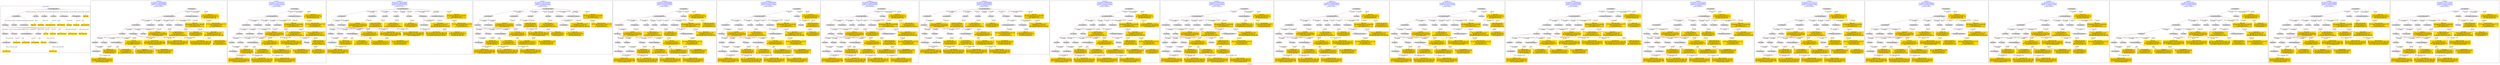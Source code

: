 digraph n0 {
fontcolor="blue"
remincross="true"
label="s02-dma.csv"
subgraph cluster_0 {
label="1-correct model"
n2[style="filled",color="white",fillcolor="lightgray",label="E12_Production1"];
n3[style="filled",color="white",fillcolor="lightgray",label="E21_Person1"];
n4[style="filled",color="white",fillcolor="lightgray",label="E55_Type2"];
n5[style="filled",color="white",fillcolor="lightgray",label="E52_Time-Span3"];
n6[style="filled",color="white",fillcolor="lightgray",label="E69_Death1"];
n7[style="filled",color="white",fillcolor="lightgray",label="E74_Group1"];
n8[style="filled",color="white",fillcolor="lightgray",label="E82_Actor_Appellation1"];
n9[style="filled",color="white",fillcolor="lightgray",label="E67_Birth1"];
n10[shape="plaintext",style="filled",fillcolor="gold",label="Artist URI"];
n11[style="filled",color="white",fillcolor="lightgray",label="E22_Man-Made_Object1"];
n12[style="filled",color="white",fillcolor="lightgray",label="E35_Title1"];
n13[style="filled",color="white",fillcolor="lightgray",label="E30_Right1"];
n14[style="filled",color="white",fillcolor="lightgray",label="E55_Type1"];
n15[style="filled",color="white",fillcolor="lightgray",label="E54_Dimension1"];
n16[style="filled",color="white",fillcolor="lightgray",label="E40_Legal_Body1"];
n17[shape="plaintext",style="filled",fillcolor="gold",label="Object_URI"];
n18[shape="plaintext",style="filled",fillcolor="gold",label="Object Rights"];
n19[shape="plaintext",style="filled",fillcolor="gold",label="Object Title"];
n20[shape="plaintext",style="filled",fillcolor="gold",label="Museum URI"];
n21[shape="plaintext",style="filled",fillcolor="gold",label="Object Link Source"];
n22[style="filled",color="white",fillcolor="lightgray",label="E52_Time-Span1"];
n23[shape="plaintext",style="filled",fillcolor="gold",label="Artist Birth Date"];
n24[style="filled",color="white",fillcolor="lightgray",label="E52_Time-Span2"];
n25[shape="plaintext",style="filled",fillcolor="gold",label="Artist Death Date"];
n26[shape="plaintext",style="filled",fillcolor="gold",label="Object Earliest Date"];
n27[shape="plaintext",style="filled",fillcolor="gold",label="Object Latest Date"];
n28[shape="plaintext",style="filled",fillcolor="gold",label="dimensions"];
n29[shape="plaintext",style="filled",fillcolor="gold",label="Object Work Type URI"];
n30[shape="plaintext",style="filled",fillcolor="gold",label="Object Work Type"];
n31[shape="plaintext",style="filled",fillcolor="gold",label="Medium URI"];
n32[shape="plaintext",style="filled",fillcolor="gold",label="Object Facet Value 1"];
n33[shape="plaintext",style="filled",fillcolor="gold",label="Nationality_URI"];
n34[shape="plaintext",style="filled",fillcolor="gold",label="Artist Nationality"];
n35[shape="plaintext",style="filled",fillcolor="gold",label="Artist Appellation"];
n36[shape="plaintext",style="filled",fillcolor="gold",label="Artist Name"];
}
subgraph cluster_1 {
label="candidate 0\nlink coherence:0.7419354838709677\nnode coherence:0.7666666666666667\nconfidence:0.48004921125580374\nmapping score:0.45478764558199997\ncost:427.009032\n-precision:0.48-recall:0.44"
n38[style="filled",color="white",fillcolor="lightgray",label="E12_Production1"];
n39[style="filled",color="white",fillcolor="lightgray",label="E21_Person1"];
n40[style="filled",color="white",fillcolor="lightgray",label="E52_Time-Span2"];
n41[style="filled",color="white",fillcolor="lightgray",label="E55_Type1"];
n42[style="filled",color="white",fillcolor="lightgray",label="E69_Death1"];
n43[style="filled",color="white",fillcolor="lightgray",label="E74_Group1"];
n44[style="filled",color="white",fillcolor="lightgray",label="E82_Actor_Appellation1"];
n45[style="filled",color="white",fillcolor="lightgray",label="E22_Man-Made_Object1"];
n46[style="filled",color="white",fillcolor="lightgray",label="E54_Dimension1"];
n47[style="filled",color="white",fillcolor="lightgray",label="E55_Type2"];
n48[style="filled",color="white",fillcolor="lightgray",label="E55_Type3"];
n49[style="filled",color="white",fillcolor="lightgray",label="E8_Acquisition1"];
n50[style="filled",color="white",fillcolor="lightgray",label="E31_Document1"];
n51[style="filled",color="white",fillcolor="lightgray",label="E52_Time-Span3"];
n52[style="filled",color="white",fillcolor="lightgray",label="E29_Design_or_Procedure1"];
n53[shape="plaintext",style="filled",fillcolor="gold",label="Artist Name\n[E82_Actor_Appellation,label,0.519]\n[E22_Man-Made_Object,P3_has_note,0.167]\n[E8_Acquisition,P3_has_note,0.164]\n[E22_Man-Made_Object,classLink,0.15]"];
n54[shape="plaintext",style="filled",fillcolor="gold",label="Object Rights\n[E8_Acquisition,P3_has_note,0.456]\n[E30_Right,P3_has_note,0.32]\n[E22_Man-Made_Object,P3_has_note,0.12]\n[E73_Information_Object,P3_has_note,0.104]"];
n55[shape="plaintext",style="filled",fillcolor="gold",label="Object Work Type\n[E55_Type,classLink,0.366]\n[E55_Type,label,0.337]\n[E31_Document,classLink,0.166]\n[E33_Linguistic_Object,P3_has_note,0.131]"];
n56[shape="plaintext",style="filled",fillcolor="gold",label="Object Work Type URI\n[E55_Type,classLink,0.564]\n[E55_Type,label,0.167]\n[E74_Group,classLink,0.135]\n[E57_Material,classLink,0.134]"];
n57[shape="plaintext",style="filled",fillcolor="gold",label="Nationality_URI\n[E74_Group,classLink,0.623]\n[E55_Type,classLink,0.22]\n[E57_Material,classLink,0.109]\n[E55_Type,label,0.048]"];
n58[shape="plaintext",style="filled",fillcolor="gold",label="Artist Death Date\n[E52_Time-Span,P82b_end_of_the_end,0.474]\n[E52_Time-Span,P82_at_some_time_within,0.356]\n[E52_Time-Span,P82a_begin_of_the_begin,0.088]\n[E52_Time-Span,label,0.083]"];
n59[shape="plaintext",style="filled",fillcolor="gold",label="Object Latest Date\n[E52_Time-Span,P82_at_some_time_within,0.347]\n[E52_Time-Span,P82b_end_of_the_end,0.313]\n[E52_Time-Span,P82a_begin_of_the_begin,0.254]\n[E52_Time-Span,label,0.086]"];
n60[shape="plaintext",style="filled",fillcolor="gold",label="Medium URI\n[E55_Type,classLink,0.41]\n[E57_Material,classLink,0.391]\n[E74_Group,classLink,0.172]\n[E55_Type,label,0.027]"];
n61[shape="plaintext",style="filled",fillcolor="gold",label="Object Earliest Date\n[E52_Time-Span,P82_at_some_time_within,0.344]\n[E52_Time-Span,P82b_end_of_the_end,0.318]\n[E52_Time-Span,P82a_begin_of_the_begin,0.247]\n[E52_Time-Span,label,0.091]"];
n62[shape="plaintext",style="filled",fillcolor="gold",label="Object Title\n[E22_Man-Made_Object,P3_has_note,0.309]\n[E73_Information_Object,P3_has_note,0.253]\n[E35_Title,label,0.236]\n[E33_Linguistic_Object,P3_has_note,0.202]"];
n63[shape="plaintext",style="filled",fillcolor="gold",label="Artist Birth Date\n[E52_Time-Span,P82a_begin_of_the_begin,0.534]\n[E52_Time-Span,P82_at_some_time_within,0.339]\n[E52_Time-Span,P82b_end_of_the_end,0.078]\n[E33_Linguistic_Object,P3_has_note,0.048]"];
n64[shape="plaintext",style="filled",fillcolor="gold",label="Artist Nationality\n[E74_Group,label,0.491]\n[E74_Group,classLink,0.285]\n[E55_Type,label,0.129]\n[E8_Acquisition,P3_has_note,0.094]"];
n65[shape="plaintext",style="filled",fillcolor="gold",label="dimensions\n[E54_Dimension,P3_has_note,0.822]\n[E22_Man-Made_Object,P3_has_note,0.088]\n[E22_Man-Made_Object,classLink,0.045]\n[E55_Type,label,0.045]"];
n66[shape="plaintext",style="filled",fillcolor="gold",label="Object Facet Value 1\n[E29_Design_or_Procedure,P3_has_note,0.336]\n[E57_Material,label,0.263]\n[E55_Type,label,0.239]\n[E57_Material,classLink,0.163]"];
n67[shape="plaintext",style="filled",fillcolor="gold",label="Artist Appellation\n[E82_Actor_Appellation,classLink,0.662]\n[E21_Person,classLink,0.168]\n[E31_Document,classLink,0.131]\n[E39_Actor,classLink,0.039]"];
n68[shape="plaintext",style="filled",fillcolor="gold",label="Artist URI\n[E21_Person,classLink,0.475]\n[E31_Document,classLink,0.281]\n[E82_Actor_Appellation,classLink,0.123]\n[E39_Actor,classLink,0.121]"];
n69[shape="plaintext",style="filled",fillcolor="gold",label="Object_URI\n[E31_Document,classLink,0.431]\n[E22_Man-Made_Object,classLink,0.358]\n[E38_Image,classLink,0.115]\n[E21_Person,classLink,0.096]"];
}
subgraph cluster_2 {
label="candidate 1\nlink coherence:0.7419354838709677\nnode coherence:0.7333333333333333\nconfidence:0.48004921125580374\nmapping score:0.44367653447088884\ncost:526.009032\n-precision:0.52-recall:0.47"
n71[style="filled",color="white",fillcolor="lightgray",label="E12_Production1"];
n72[style="filled",color="white",fillcolor="lightgray",label="E21_Person1"];
n73[style="filled",color="white",fillcolor="lightgray",label="E52_Time-Span2"];
n74[style="filled",color="white",fillcolor="lightgray",label="E55_Type1"];
n75[style="filled",color="white",fillcolor="lightgray",label="E67_Birth1"];
n76[style="filled",color="white",fillcolor="lightgray",label="E74_Group1"];
n77[style="filled",color="white",fillcolor="lightgray",label="E82_Actor_Appellation1"];
n78[style="filled",color="white",fillcolor="lightgray",label="E22_Man-Made_Object1"];
n79[style="filled",color="white",fillcolor="lightgray",label="E54_Dimension1"];
n80[style="filled",color="white",fillcolor="lightgray",label="E55_Type2"];
n81[style="filled",color="white",fillcolor="lightgray",label="E8_Acquisition1"];
n82[style="filled",color="white",fillcolor="lightgray",label="E31_Document1"];
n83[style="filled",color="white",fillcolor="lightgray",label="E52_Time-Span1"];
n84[style="filled",color="white",fillcolor="lightgray",label="E29_Design_or_Procedure1"];
n85[style="filled",color="white",fillcolor="lightgray",label="E55_Type4"];
n86[shape="plaintext",style="filled",fillcolor="gold",label="Artist Name\n[E82_Actor_Appellation,label,0.519]\n[E22_Man-Made_Object,P3_has_note,0.167]\n[E8_Acquisition,P3_has_note,0.164]\n[E22_Man-Made_Object,classLink,0.15]"];
n87[shape="plaintext",style="filled",fillcolor="gold",label="Object Rights\n[E8_Acquisition,P3_has_note,0.456]\n[E30_Right,P3_has_note,0.32]\n[E22_Man-Made_Object,P3_has_note,0.12]\n[E73_Information_Object,P3_has_note,0.104]"];
n88[shape="plaintext",style="filled",fillcolor="gold",label="Object Work Type\n[E55_Type,classLink,0.366]\n[E55_Type,label,0.337]\n[E31_Document,classLink,0.166]\n[E33_Linguistic_Object,P3_has_note,0.131]"];
n89[shape="plaintext",style="filled",fillcolor="gold",label="Object Work Type URI\n[E55_Type,classLink,0.564]\n[E55_Type,label,0.167]\n[E74_Group,classLink,0.135]\n[E57_Material,classLink,0.134]"];
n90[shape="plaintext",style="filled",fillcolor="gold",label="Nationality_URI\n[E74_Group,classLink,0.623]\n[E55_Type,classLink,0.22]\n[E57_Material,classLink,0.109]\n[E55_Type,label,0.048]"];
n91[shape="plaintext",style="filled",fillcolor="gold",label="Artist Death Date\n[E52_Time-Span,P82b_end_of_the_end,0.474]\n[E52_Time-Span,P82_at_some_time_within,0.356]\n[E52_Time-Span,P82a_begin_of_the_begin,0.088]\n[E52_Time-Span,label,0.083]"];
n92[shape="plaintext",style="filled",fillcolor="gold",label="Object Title\n[E22_Man-Made_Object,P3_has_note,0.309]\n[E73_Information_Object,P3_has_note,0.253]\n[E35_Title,label,0.236]\n[E33_Linguistic_Object,P3_has_note,0.202]"];
n93[shape="plaintext",style="filled",fillcolor="gold",label="Object Latest Date\n[E52_Time-Span,P82_at_some_time_within,0.347]\n[E52_Time-Span,P82b_end_of_the_end,0.313]\n[E52_Time-Span,P82a_begin_of_the_begin,0.254]\n[E52_Time-Span,label,0.086]"];
n94[shape="plaintext",style="filled",fillcolor="gold",label="Artist Birth Date\n[E52_Time-Span,P82a_begin_of_the_begin,0.534]\n[E52_Time-Span,P82_at_some_time_within,0.339]\n[E52_Time-Span,P82b_end_of_the_end,0.078]\n[E33_Linguistic_Object,P3_has_note,0.048]"];
n95[shape="plaintext",style="filled",fillcolor="gold",label="Artist Nationality\n[E74_Group,label,0.491]\n[E74_Group,classLink,0.285]\n[E55_Type,label,0.129]\n[E8_Acquisition,P3_has_note,0.094]"];
n96[shape="plaintext",style="filled",fillcolor="gold",label="dimensions\n[E54_Dimension,P3_has_note,0.822]\n[E22_Man-Made_Object,P3_has_note,0.088]\n[E22_Man-Made_Object,classLink,0.045]\n[E55_Type,label,0.045]"];
n97[shape="plaintext",style="filled",fillcolor="gold",label="Medium URI\n[E55_Type,classLink,0.41]\n[E57_Material,classLink,0.391]\n[E74_Group,classLink,0.172]\n[E55_Type,label,0.027]"];
n98[shape="plaintext",style="filled",fillcolor="gold",label="Object Facet Value 1\n[E29_Design_or_Procedure,P3_has_note,0.336]\n[E57_Material,label,0.263]\n[E55_Type,label,0.239]\n[E57_Material,classLink,0.163]"];
n99[shape="plaintext",style="filled",fillcolor="gold",label="Object Earliest Date\n[E52_Time-Span,P82_at_some_time_within,0.344]\n[E52_Time-Span,P82b_end_of_the_end,0.318]\n[E52_Time-Span,P82a_begin_of_the_begin,0.247]\n[E52_Time-Span,label,0.091]"];
n100[shape="plaintext",style="filled",fillcolor="gold",label="Artist Appellation\n[E82_Actor_Appellation,classLink,0.662]\n[E21_Person,classLink,0.168]\n[E31_Document,classLink,0.131]\n[E39_Actor,classLink,0.039]"];
n101[shape="plaintext",style="filled",fillcolor="gold",label="Artist URI\n[E21_Person,classLink,0.475]\n[E31_Document,classLink,0.281]\n[E82_Actor_Appellation,classLink,0.123]\n[E39_Actor,classLink,0.121]"];
n102[shape="plaintext",style="filled",fillcolor="gold",label="Object_URI\n[E31_Document,classLink,0.431]\n[E22_Man-Made_Object,classLink,0.358]\n[E38_Image,classLink,0.115]\n[E21_Person,classLink,0.096]"];
}
subgraph cluster_3 {
label="candidate 10\nlink coherence:0.7096774193548387\nnode coherence:0.7666666666666667\nconfidence:0.48004921125580374\nmapping score:0.45478764558199997\ncost:526.019114\n-precision:0.52-recall:0.47"
n104[style="filled",color="white",fillcolor="lightgray",label="E12_Production1"];
n105[style="filled",color="white",fillcolor="lightgray",label="E21_Person1"];
n106[style="filled",color="white",fillcolor="lightgray",label="E52_Time-Span2"];
n107[style="filled",color="white",fillcolor="lightgray",label="E69_Death1"];
n108[style="filled",color="white",fillcolor="lightgray",label="E74_Group1"];
n109[style="filled",color="white",fillcolor="lightgray",label="E82_Actor_Appellation1"];
n110[style="filled",color="white",fillcolor="lightgray",label="E22_Man-Made_Object1"];
n111[style="filled",color="white",fillcolor="lightgray",label="E54_Dimension1"];
n112[style="filled",color="white",fillcolor="lightgray",label="E55_Type1"];
n113[style="filled",color="white",fillcolor="lightgray",label="E55_Type2"];
n114[style="filled",color="white",fillcolor="lightgray",label="E55_Type3"];
n115[style="filled",color="white",fillcolor="lightgray",label="E8_Acquisition1"];
n116[style="filled",color="white",fillcolor="lightgray",label="E52_Time-Span3"];
n117[style="filled",color="white",fillcolor="lightgray",label="E29_Design_or_Procedure1"];
n118[style="filled",color="white",fillcolor="lightgray",label="E31_Document1"];
n119[shape="plaintext",style="filled",fillcolor="gold",label="Artist Name\n[E82_Actor_Appellation,label,0.519]\n[E22_Man-Made_Object,P3_has_note,0.167]\n[E8_Acquisition,P3_has_note,0.164]\n[E22_Man-Made_Object,classLink,0.15]"];
n120[shape="plaintext",style="filled",fillcolor="gold",label="Object Rights\n[E8_Acquisition,P3_has_note,0.456]\n[E30_Right,P3_has_note,0.32]\n[E22_Man-Made_Object,P3_has_note,0.12]\n[E73_Information_Object,P3_has_note,0.104]"];
n121[shape="plaintext",style="filled",fillcolor="gold",label="Object Work Type\n[E55_Type,classLink,0.366]\n[E55_Type,label,0.337]\n[E31_Document,classLink,0.166]\n[E33_Linguistic_Object,P3_has_note,0.131]"];
n122[shape="plaintext",style="filled",fillcolor="gold",label="Object Work Type URI\n[E55_Type,classLink,0.564]\n[E55_Type,label,0.167]\n[E74_Group,classLink,0.135]\n[E57_Material,classLink,0.134]"];
n123[shape="plaintext",style="filled",fillcolor="gold",label="Nationality_URI\n[E74_Group,classLink,0.623]\n[E55_Type,classLink,0.22]\n[E57_Material,classLink,0.109]\n[E55_Type,label,0.048]"];
n124[shape="plaintext",style="filled",fillcolor="gold",label="Artist Death Date\n[E52_Time-Span,P82b_end_of_the_end,0.474]\n[E52_Time-Span,P82_at_some_time_within,0.356]\n[E52_Time-Span,P82a_begin_of_the_begin,0.088]\n[E52_Time-Span,label,0.083]"];
n125[shape="plaintext",style="filled",fillcolor="gold",label="Object Latest Date\n[E52_Time-Span,P82_at_some_time_within,0.347]\n[E52_Time-Span,P82b_end_of_the_end,0.313]\n[E52_Time-Span,P82a_begin_of_the_begin,0.254]\n[E52_Time-Span,label,0.086]"];
n126[shape="plaintext",style="filled",fillcolor="gold",label="Medium URI\n[E55_Type,classLink,0.41]\n[E57_Material,classLink,0.391]\n[E74_Group,classLink,0.172]\n[E55_Type,label,0.027]"];
n127[shape="plaintext",style="filled",fillcolor="gold",label="Object Earliest Date\n[E52_Time-Span,P82_at_some_time_within,0.344]\n[E52_Time-Span,P82b_end_of_the_end,0.318]\n[E52_Time-Span,P82a_begin_of_the_begin,0.247]\n[E52_Time-Span,label,0.091]"];
n128[shape="plaintext",style="filled",fillcolor="gold",label="Object Title\n[E22_Man-Made_Object,P3_has_note,0.309]\n[E73_Information_Object,P3_has_note,0.253]\n[E35_Title,label,0.236]\n[E33_Linguistic_Object,P3_has_note,0.202]"];
n129[shape="plaintext",style="filled",fillcolor="gold",label="Artist Birth Date\n[E52_Time-Span,P82a_begin_of_the_begin,0.534]\n[E52_Time-Span,P82_at_some_time_within,0.339]\n[E52_Time-Span,P82b_end_of_the_end,0.078]\n[E33_Linguistic_Object,P3_has_note,0.048]"];
n130[shape="plaintext",style="filled",fillcolor="gold",label="Artist Nationality\n[E74_Group,label,0.491]\n[E74_Group,classLink,0.285]\n[E55_Type,label,0.129]\n[E8_Acquisition,P3_has_note,0.094]"];
n131[shape="plaintext",style="filled",fillcolor="gold",label="dimensions\n[E54_Dimension,P3_has_note,0.822]\n[E22_Man-Made_Object,P3_has_note,0.088]\n[E22_Man-Made_Object,classLink,0.045]\n[E55_Type,label,0.045]"];
n132[shape="plaintext",style="filled",fillcolor="gold",label="Object Facet Value 1\n[E29_Design_or_Procedure,P3_has_note,0.336]\n[E57_Material,label,0.263]\n[E55_Type,label,0.239]\n[E57_Material,classLink,0.163]"];
n133[shape="plaintext",style="filled",fillcolor="gold",label="Artist Appellation\n[E82_Actor_Appellation,classLink,0.662]\n[E21_Person,classLink,0.168]\n[E31_Document,classLink,0.131]\n[E39_Actor,classLink,0.039]"];
n134[shape="plaintext",style="filled",fillcolor="gold",label="Artist URI\n[E21_Person,classLink,0.475]\n[E31_Document,classLink,0.281]\n[E82_Actor_Appellation,classLink,0.123]\n[E39_Actor,classLink,0.121]"];
n135[shape="plaintext",style="filled",fillcolor="gold",label="Object_URI\n[E31_Document,classLink,0.431]\n[E22_Man-Made_Object,classLink,0.358]\n[E38_Image,classLink,0.115]\n[E21_Person,classLink,0.096]"];
}
subgraph cluster_4 {
label="candidate 11\nlink coherence:0.7096774193548387\nnode coherence:0.7333333333333333\nconfidence:0.48004921125580374\nmapping score:0.44367653447088884\ncost:625.019114\n-precision:0.55-recall:0.5"
n137[style="filled",color="white",fillcolor="lightgray",label="E12_Production1"];
n138[style="filled",color="white",fillcolor="lightgray",label="E21_Person1"];
n139[style="filled",color="white",fillcolor="lightgray",label="E52_Time-Span2"];
n140[style="filled",color="white",fillcolor="lightgray",label="E67_Birth1"];
n141[style="filled",color="white",fillcolor="lightgray",label="E74_Group1"];
n142[style="filled",color="white",fillcolor="lightgray",label="E82_Actor_Appellation1"];
n143[style="filled",color="white",fillcolor="lightgray",label="E22_Man-Made_Object1"];
n144[style="filled",color="white",fillcolor="lightgray",label="E54_Dimension1"];
n145[style="filled",color="white",fillcolor="lightgray",label="E55_Type1"];
n146[style="filled",color="white",fillcolor="lightgray",label="E55_Type2"];
n147[style="filled",color="white",fillcolor="lightgray",label="E8_Acquisition1"];
n148[style="filled",color="white",fillcolor="lightgray",label="E52_Time-Span1"];
n149[style="filled",color="white",fillcolor="lightgray",label="E29_Design_or_Procedure1"];
n150[style="filled",color="white",fillcolor="lightgray",label="E55_Type4"];
n151[style="filled",color="white",fillcolor="lightgray",label="E31_Document1"];
n152[shape="plaintext",style="filled",fillcolor="gold",label="Artist Name\n[E82_Actor_Appellation,label,0.519]\n[E22_Man-Made_Object,P3_has_note,0.167]\n[E8_Acquisition,P3_has_note,0.164]\n[E22_Man-Made_Object,classLink,0.15]"];
n153[shape="plaintext",style="filled",fillcolor="gold",label="Object Rights\n[E8_Acquisition,P3_has_note,0.456]\n[E30_Right,P3_has_note,0.32]\n[E22_Man-Made_Object,P3_has_note,0.12]\n[E73_Information_Object,P3_has_note,0.104]"];
n154[shape="plaintext",style="filled",fillcolor="gold",label="Object Work Type\n[E55_Type,classLink,0.366]\n[E55_Type,label,0.337]\n[E31_Document,classLink,0.166]\n[E33_Linguistic_Object,P3_has_note,0.131]"];
n155[shape="plaintext",style="filled",fillcolor="gold",label="Object Work Type URI\n[E55_Type,classLink,0.564]\n[E55_Type,label,0.167]\n[E74_Group,classLink,0.135]\n[E57_Material,classLink,0.134]"];
n156[shape="plaintext",style="filled",fillcolor="gold",label="Nationality_URI\n[E74_Group,classLink,0.623]\n[E55_Type,classLink,0.22]\n[E57_Material,classLink,0.109]\n[E55_Type,label,0.048]"];
n157[shape="plaintext",style="filled",fillcolor="gold",label="Artist Death Date\n[E52_Time-Span,P82b_end_of_the_end,0.474]\n[E52_Time-Span,P82_at_some_time_within,0.356]\n[E52_Time-Span,P82a_begin_of_the_begin,0.088]\n[E52_Time-Span,label,0.083]"];
n158[shape="plaintext",style="filled",fillcolor="gold",label="Object Title\n[E22_Man-Made_Object,P3_has_note,0.309]\n[E73_Information_Object,P3_has_note,0.253]\n[E35_Title,label,0.236]\n[E33_Linguistic_Object,P3_has_note,0.202]"];
n159[shape="plaintext",style="filled",fillcolor="gold",label="Object Latest Date\n[E52_Time-Span,P82_at_some_time_within,0.347]\n[E52_Time-Span,P82b_end_of_the_end,0.313]\n[E52_Time-Span,P82a_begin_of_the_begin,0.254]\n[E52_Time-Span,label,0.086]"];
n160[shape="plaintext",style="filled",fillcolor="gold",label="Artist Birth Date\n[E52_Time-Span,P82a_begin_of_the_begin,0.534]\n[E52_Time-Span,P82_at_some_time_within,0.339]\n[E52_Time-Span,P82b_end_of_the_end,0.078]\n[E33_Linguistic_Object,P3_has_note,0.048]"];
n161[shape="plaintext",style="filled",fillcolor="gold",label="Artist Nationality\n[E74_Group,label,0.491]\n[E74_Group,classLink,0.285]\n[E55_Type,label,0.129]\n[E8_Acquisition,P3_has_note,0.094]"];
n162[shape="plaintext",style="filled",fillcolor="gold",label="dimensions\n[E54_Dimension,P3_has_note,0.822]\n[E22_Man-Made_Object,P3_has_note,0.088]\n[E22_Man-Made_Object,classLink,0.045]\n[E55_Type,label,0.045]"];
n163[shape="plaintext",style="filled",fillcolor="gold",label="Medium URI\n[E55_Type,classLink,0.41]\n[E57_Material,classLink,0.391]\n[E74_Group,classLink,0.172]\n[E55_Type,label,0.027]"];
n164[shape="plaintext",style="filled",fillcolor="gold",label="Object Facet Value 1\n[E29_Design_or_Procedure,P3_has_note,0.336]\n[E57_Material,label,0.263]\n[E55_Type,label,0.239]\n[E57_Material,classLink,0.163]"];
n165[shape="plaintext",style="filled",fillcolor="gold",label="Object Earliest Date\n[E52_Time-Span,P82_at_some_time_within,0.344]\n[E52_Time-Span,P82b_end_of_the_end,0.318]\n[E52_Time-Span,P82a_begin_of_the_begin,0.247]\n[E52_Time-Span,label,0.091]"];
n166[shape="plaintext",style="filled",fillcolor="gold",label="Artist Appellation\n[E82_Actor_Appellation,classLink,0.662]\n[E21_Person,classLink,0.168]\n[E31_Document,classLink,0.131]\n[E39_Actor,classLink,0.039]"];
n167[shape="plaintext",style="filled",fillcolor="gold",label="Artist URI\n[E21_Person,classLink,0.475]\n[E31_Document,classLink,0.281]\n[E82_Actor_Appellation,classLink,0.123]\n[E39_Actor,classLink,0.121]"];
n168[shape="plaintext",style="filled",fillcolor="gold",label="Object_URI\n[E31_Document,classLink,0.431]\n[E22_Man-Made_Object,classLink,0.358]\n[E38_Image,classLink,0.115]\n[E21_Person,classLink,0.096]"];
}
subgraph cluster_5 {
label="candidate 12\nlink coherence:0.696969696969697\nnode coherence:0.7666666666666667\nconfidence:0.48004921125580374\nmapping score:0.45478764558199997\ncost:428.99907\n-precision:0.48-recall:0.47"
n170[style="filled",color="white",fillcolor="lightgray",label="E12_Production1"];
n171[style="filled",color="white",fillcolor="lightgray",label="E21_Person1"];
n172[style="filled",color="white",fillcolor="lightgray",label="E67_Birth1"];
n173[style="filled",color="white",fillcolor="lightgray",label="E69_Death1"];
n174[style="filled",color="white",fillcolor="lightgray",label="E74_Group1"];
n175[style="filled",color="white",fillcolor="lightgray",label="E82_Actor_Appellation1"];
n176[style="filled",color="white",fillcolor="lightgray",label="E22_Man-Made_Object1"];
n177[style="filled",color="white",fillcolor="lightgray",label="E54_Dimension1"];
n178[style="filled",color="white",fillcolor="lightgray",label="E55_Type2"];
n179[style="filled",color="white",fillcolor="lightgray",label="E55_Type3"];
n180[style="filled",color="white",fillcolor="lightgray",label="E57_Material1"];
n181[style="filled",color="white",fillcolor="lightgray",label="E8_Acquisition1"];
n182[style="filled",color="white",fillcolor="lightgray",label="E31_Document1"];
n183[style="filled",color="white",fillcolor="lightgray",label="E55_Type1"];
n184[style="filled",color="white",fillcolor="lightgray",label="E52_Time-Span1"];
n185[style="filled",color="white",fillcolor="lightgray",label="E52_Time-Span3"];
n186[style="filled",color="white",fillcolor="lightgray",label="E29_Design_or_Procedure1"];
n187[shape="plaintext",style="filled",fillcolor="gold",label="Artist Name\n[E82_Actor_Appellation,label,0.519]\n[E22_Man-Made_Object,P3_has_note,0.167]\n[E8_Acquisition,P3_has_note,0.164]\n[E22_Man-Made_Object,classLink,0.15]"];
n188[shape="plaintext",style="filled",fillcolor="gold",label="Object Rights\n[E8_Acquisition,P3_has_note,0.456]\n[E30_Right,P3_has_note,0.32]\n[E22_Man-Made_Object,P3_has_note,0.12]\n[E73_Information_Object,P3_has_note,0.104]"];
n189[shape="plaintext",style="filled",fillcolor="gold",label="Object Work Type\n[E55_Type,classLink,0.366]\n[E55_Type,label,0.337]\n[E31_Document,classLink,0.166]\n[E33_Linguistic_Object,P3_has_note,0.131]"];
n190[shape="plaintext",style="filled",fillcolor="gold",label="Object Work Type URI\n[E55_Type,classLink,0.564]\n[E55_Type,label,0.167]\n[E74_Group,classLink,0.135]\n[E57_Material,classLink,0.134]"];
n191[shape="plaintext",style="filled",fillcolor="gold",label="Nationality_URI\n[E74_Group,classLink,0.623]\n[E55_Type,classLink,0.22]\n[E57_Material,classLink,0.109]\n[E55_Type,label,0.048]"];
n192[shape="plaintext",style="filled",fillcolor="gold",label="Artist Death Date\n[E52_Time-Span,P82b_end_of_the_end,0.474]\n[E52_Time-Span,P82_at_some_time_within,0.356]\n[E52_Time-Span,P82a_begin_of_the_begin,0.088]\n[E52_Time-Span,label,0.083]"];
n193[shape="plaintext",style="filled",fillcolor="gold",label="Object Latest Date\n[E52_Time-Span,P82_at_some_time_within,0.347]\n[E52_Time-Span,P82b_end_of_the_end,0.313]\n[E52_Time-Span,P82a_begin_of_the_begin,0.254]\n[E52_Time-Span,label,0.086]"];
n194[shape="plaintext",style="filled",fillcolor="gold",label="Medium URI\n[E55_Type,classLink,0.41]\n[E57_Material,classLink,0.391]\n[E74_Group,classLink,0.172]\n[E55_Type,label,0.027]"];
n195[shape="plaintext",style="filled",fillcolor="gold",label="Object Title\n[E22_Man-Made_Object,P3_has_note,0.309]\n[E73_Information_Object,P3_has_note,0.253]\n[E35_Title,label,0.236]\n[E33_Linguistic_Object,P3_has_note,0.202]"];
n196[shape="plaintext",style="filled",fillcolor="gold",label="Artist Birth Date\n[E52_Time-Span,P82a_begin_of_the_begin,0.534]\n[E52_Time-Span,P82_at_some_time_within,0.339]\n[E52_Time-Span,P82b_end_of_the_end,0.078]\n[E33_Linguistic_Object,P3_has_note,0.048]"];
n197[shape="plaintext",style="filled",fillcolor="gold",label="Artist Nationality\n[E74_Group,label,0.491]\n[E74_Group,classLink,0.285]\n[E55_Type,label,0.129]\n[E8_Acquisition,P3_has_note,0.094]"];
n198[shape="plaintext",style="filled",fillcolor="gold",label="dimensions\n[E54_Dimension,P3_has_note,0.822]\n[E22_Man-Made_Object,P3_has_note,0.088]\n[E22_Man-Made_Object,classLink,0.045]\n[E55_Type,label,0.045]"];
n199[shape="plaintext",style="filled",fillcolor="gold",label="Object Facet Value 1\n[E29_Design_or_Procedure,P3_has_note,0.336]\n[E57_Material,label,0.263]\n[E55_Type,label,0.239]\n[E57_Material,classLink,0.163]"];
n200[shape="plaintext",style="filled",fillcolor="gold",label="Object Earliest Date\n[E52_Time-Span,P82_at_some_time_within,0.344]\n[E52_Time-Span,P82b_end_of_the_end,0.318]\n[E52_Time-Span,P82a_begin_of_the_begin,0.247]\n[E52_Time-Span,label,0.091]"];
n201[shape="plaintext",style="filled",fillcolor="gold",label="Artist Appellation\n[E82_Actor_Appellation,classLink,0.662]\n[E21_Person,classLink,0.168]\n[E31_Document,classLink,0.131]\n[E39_Actor,classLink,0.039]"];
n202[shape="plaintext",style="filled",fillcolor="gold",label="Artist URI\n[E21_Person,classLink,0.475]\n[E31_Document,classLink,0.281]\n[E82_Actor_Appellation,classLink,0.123]\n[E39_Actor,classLink,0.121]"];
n203[shape="plaintext",style="filled",fillcolor="gold",label="Object_URI\n[E31_Document,classLink,0.431]\n[E22_Man-Made_Object,classLink,0.358]\n[E38_Image,classLink,0.115]\n[E21_Person,classLink,0.096]"];
}
subgraph cluster_6 {
label="candidate 13\nlink coherence:0.696969696969697\nnode coherence:0.7333333333333333\nconfidence:0.48004921125580374\nmapping score:0.44367653447088884\ncost:527.99907\n-precision:0.48-recall:0.47"
n205[style="filled",color="white",fillcolor="lightgray",label="E12_Production1"];
n206[style="filled",color="white",fillcolor="lightgray",label="E21_Person1"];
n207[style="filled",color="white",fillcolor="lightgray",label="E67_Birth1"];
n208[style="filled",color="white",fillcolor="lightgray",label="E69_Death1"];
n209[style="filled",color="white",fillcolor="lightgray",label="E74_Group1"];
n210[style="filled",color="white",fillcolor="lightgray",label="E82_Actor_Appellation1"];
n211[style="filled",color="white",fillcolor="lightgray",label="E22_Man-Made_Object1"];
n212[style="filled",color="white",fillcolor="lightgray",label="E54_Dimension1"];
n213[style="filled",color="white",fillcolor="lightgray",label="E55_Type2"];
n214[style="filled",color="white",fillcolor="lightgray",label="E57_Material1"];
n215[style="filled",color="white",fillcolor="lightgray",label="E8_Acquisition1"];
n216[style="filled",color="white",fillcolor="lightgray",label="E31_Document1"];
n217[style="filled",color="white",fillcolor="lightgray",label="E55_Type1"];
n218[style="filled",color="white",fillcolor="lightgray",label="E52_Time-Span1"];
n219[style="filled",color="white",fillcolor="lightgray",label="E52_Time-Span3"];
n220[style="filled",color="white",fillcolor="lightgray",label="E55_Type4"];
n221[style="filled",color="white",fillcolor="lightgray",label="E29_Design_or_Procedure1"];
n222[shape="plaintext",style="filled",fillcolor="gold",label="Artist Name\n[E82_Actor_Appellation,label,0.519]\n[E22_Man-Made_Object,P3_has_note,0.167]\n[E8_Acquisition,P3_has_note,0.164]\n[E22_Man-Made_Object,classLink,0.15]"];
n223[shape="plaintext",style="filled",fillcolor="gold",label="Object Rights\n[E8_Acquisition,P3_has_note,0.456]\n[E30_Right,P3_has_note,0.32]\n[E22_Man-Made_Object,P3_has_note,0.12]\n[E73_Information_Object,P3_has_note,0.104]"];
n224[shape="plaintext",style="filled",fillcolor="gold",label="Object Work Type\n[E55_Type,classLink,0.366]\n[E55_Type,label,0.337]\n[E31_Document,classLink,0.166]\n[E33_Linguistic_Object,P3_has_note,0.131]"];
n225[shape="plaintext",style="filled",fillcolor="gold",label="Object Work Type URI\n[E55_Type,classLink,0.564]\n[E55_Type,label,0.167]\n[E74_Group,classLink,0.135]\n[E57_Material,classLink,0.134]"];
n226[shape="plaintext",style="filled",fillcolor="gold",label="Nationality_URI\n[E74_Group,classLink,0.623]\n[E55_Type,classLink,0.22]\n[E57_Material,classLink,0.109]\n[E55_Type,label,0.048]"];
n227[shape="plaintext",style="filled",fillcolor="gold",label="Artist Death Date\n[E52_Time-Span,P82b_end_of_the_end,0.474]\n[E52_Time-Span,P82_at_some_time_within,0.356]\n[E52_Time-Span,P82a_begin_of_the_begin,0.088]\n[E52_Time-Span,label,0.083]"];
n228[shape="plaintext",style="filled",fillcolor="gold",label="Object Latest Date\n[E52_Time-Span,P82_at_some_time_within,0.347]\n[E52_Time-Span,P82b_end_of_the_end,0.313]\n[E52_Time-Span,P82a_begin_of_the_begin,0.254]\n[E52_Time-Span,label,0.086]"];
n229[shape="plaintext",style="filled",fillcolor="gold",label="Object Title\n[E22_Man-Made_Object,P3_has_note,0.309]\n[E73_Information_Object,P3_has_note,0.253]\n[E35_Title,label,0.236]\n[E33_Linguistic_Object,P3_has_note,0.202]"];
n230[shape="plaintext",style="filled",fillcolor="gold",label="Artist Birth Date\n[E52_Time-Span,P82a_begin_of_the_begin,0.534]\n[E52_Time-Span,P82_at_some_time_within,0.339]\n[E52_Time-Span,P82b_end_of_the_end,0.078]\n[E33_Linguistic_Object,P3_has_note,0.048]"];
n231[shape="plaintext",style="filled",fillcolor="gold",label="Artist Nationality\n[E74_Group,label,0.491]\n[E74_Group,classLink,0.285]\n[E55_Type,label,0.129]\n[E8_Acquisition,P3_has_note,0.094]"];
n232[shape="plaintext",style="filled",fillcolor="gold",label="dimensions\n[E54_Dimension,P3_has_note,0.822]\n[E22_Man-Made_Object,P3_has_note,0.088]\n[E22_Man-Made_Object,classLink,0.045]\n[E55_Type,label,0.045]"];
n233[shape="plaintext",style="filled",fillcolor="gold",label="Medium URI\n[E55_Type,classLink,0.41]\n[E57_Material,classLink,0.391]\n[E74_Group,classLink,0.172]\n[E55_Type,label,0.027]"];
n234[shape="plaintext",style="filled",fillcolor="gold",label="Object Facet Value 1\n[E29_Design_or_Procedure,P3_has_note,0.336]\n[E57_Material,label,0.263]\n[E55_Type,label,0.239]\n[E57_Material,classLink,0.163]"];
n235[shape="plaintext",style="filled",fillcolor="gold",label="Object Earliest Date\n[E52_Time-Span,P82_at_some_time_within,0.344]\n[E52_Time-Span,P82b_end_of_the_end,0.318]\n[E52_Time-Span,P82a_begin_of_the_begin,0.247]\n[E52_Time-Span,label,0.091]"];
n236[shape="plaintext",style="filled",fillcolor="gold",label="Artist Appellation\n[E82_Actor_Appellation,classLink,0.662]\n[E21_Person,classLink,0.168]\n[E31_Document,classLink,0.131]\n[E39_Actor,classLink,0.039]"];
n237[shape="plaintext",style="filled",fillcolor="gold",label="Artist URI\n[E21_Person,classLink,0.475]\n[E31_Document,classLink,0.281]\n[E82_Actor_Appellation,classLink,0.123]\n[E39_Actor,classLink,0.121]"];
n238[shape="plaintext",style="filled",fillcolor="gold",label="Object_URI\n[E31_Document,classLink,0.431]\n[E22_Man-Made_Object,classLink,0.358]\n[E38_Image,classLink,0.115]\n[E21_Person,classLink,0.096]"];
}
subgraph cluster_7 {
label="candidate 14\nlink coherence:0.696969696969697\nnode coherence:0.7666666666666667\nconfidence:0.48004921125580374\nmapping score:0.45478764558199997\ncost:528.009022\n-precision:0.48-recall:0.47"
n240[style="filled",color="white",fillcolor="lightgray",label="E12_Production1"];
n241[style="filled",color="white",fillcolor="lightgray",label="E21_Person1"];
n242[style="filled",color="white",fillcolor="lightgray",label="E55_Type1"];
n243[style="filled",color="white",fillcolor="lightgray",label="E67_Birth1"];
n244[style="filled",color="white",fillcolor="lightgray",label="E69_Death1"];
n245[style="filled",color="white",fillcolor="lightgray",label="E74_Group1"];
n246[style="filled",color="white",fillcolor="lightgray",label="E82_Actor_Appellation1"];
n247[style="filled",color="white",fillcolor="lightgray",label="E22_Man-Made_Object1"];
n248[style="filled",color="white",fillcolor="lightgray",label="E54_Dimension1"];
n249[style="filled",color="white",fillcolor="lightgray",label="E55_Type3"];
n250[style="filled",color="white",fillcolor="lightgray",label="E57_Material1"];
n251[style="filled",color="white",fillcolor="lightgray",label="E8_Acquisition1"];
n252[style="filled",color="white",fillcolor="lightgray",label="E31_Document1"];
n253[style="filled",color="white",fillcolor="lightgray",label="E52_Time-Span1"];
n254[style="filled",color="white",fillcolor="lightgray",label="E52_Time-Span3"];
n255[style="filled",color="white",fillcolor="lightgray",label="E55_Type2"];
n256[style="filled",color="white",fillcolor="lightgray",label="E29_Design_or_Procedure1"];
n257[shape="plaintext",style="filled",fillcolor="gold",label="Artist Name\n[E82_Actor_Appellation,label,0.519]\n[E22_Man-Made_Object,P3_has_note,0.167]\n[E8_Acquisition,P3_has_note,0.164]\n[E22_Man-Made_Object,classLink,0.15]"];
n258[shape="plaintext",style="filled",fillcolor="gold",label="Object Rights\n[E8_Acquisition,P3_has_note,0.456]\n[E30_Right,P3_has_note,0.32]\n[E22_Man-Made_Object,P3_has_note,0.12]\n[E73_Information_Object,P3_has_note,0.104]"];
n259[shape="plaintext",style="filled",fillcolor="gold",label="Object Work Type\n[E55_Type,classLink,0.366]\n[E55_Type,label,0.337]\n[E31_Document,classLink,0.166]\n[E33_Linguistic_Object,P3_has_note,0.131]"];
n260[shape="plaintext",style="filled",fillcolor="gold",label="Object Work Type URI\n[E55_Type,classLink,0.564]\n[E55_Type,label,0.167]\n[E74_Group,classLink,0.135]\n[E57_Material,classLink,0.134]"];
n261[shape="plaintext",style="filled",fillcolor="gold",label="Nationality_URI\n[E74_Group,classLink,0.623]\n[E55_Type,classLink,0.22]\n[E57_Material,classLink,0.109]\n[E55_Type,label,0.048]"];
n262[shape="plaintext",style="filled",fillcolor="gold",label="Artist Death Date\n[E52_Time-Span,P82b_end_of_the_end,0.474]\n[E52_Time-Span,P82_at_some_time_within,0.356]\n[E52_Time-Span,P82a_begin_of_the_begin,0.088]\n[E52_Time-Span,label,0.083]"];
n263[shape="plaintext",style="filled",fillcolor="gold",label="Object Latest Date\n[E52_Time-Span,P82_at_some_time_within,0.347]\n[E52_Time-Span,P82b_end_of_the_end,0.313]\n[E52_Time-Span,P82a_begin_of_the_begin,0.254]\n[E52_Time-Span,label,0.086]"];
n264[shape="plaintext",style="filled",fillcolor="gold",label="Medium URI\n[E55_Type,classLink,0.41]\n[E57_Material,classLink,0.391]\n[E74_Group,classLink,0.172]\n[E55_Type,label,0.027]"];
n265[shape="plaintext",style="filled",fillcolor="gold",label="Object Title\n[E22_Man-Made_Object,P3_has_note,0.309]\n[E73_Information_Object,P3_has_note,0.253]\n[E35_Title,label,0.236]\n[E33_Linguistic_Object,P3_has_note,0.202]"];
n266[shape="plaintext",style="filled",fillcolor="gold",label="Artist Birth Date\n[E52_Time-Span,P82a_begin_of_the_begin,0.534]\n[E52_Time-Span,P82_at_some_time_within,0.339]\n[E52_Time-Span,P82b_end_of_the_end,0.078]\n[E33_Linguistic_Object,P3_has_note,0.048]"];
n267[shape="plaintext",style="filled",fillcolor="gold",label="Artist Nationality\n[E74_Group,label,0.491]\n[E74_Group,classLink,0.285]\n[E55_Type,label,0.129]\n[E8_Acquisition,P3_has_note,0.094]"];
n268[shape="plaintext",style="filled",fillcolor="gold",label="dimensions\n[E54_Dimension,P3_has_note,0.822]\n[E22_Man-Made_Object,P3_has_note,0.088]\n[E22_Man-Made_Object,classLink,0.045]\n[E55_Type,label,0.045]"];
n269[shape="plaintext",style="filled",fillcolor="gold",label="Object Facet Value 1\n[E29_Design_or_Procedure,P3_has_note,0.336]\n[E57_Material,label,0.263]\n[E55_Type,label,0.239]\n[E57_Material,classLink,0.163]"];
n270[shape="plaintext",style="filled",fillcolor="gold",label="Object Earliest Date\n[E52_Time-Span,P82_at_some_time_within,0.344]\n[E52_Time-Span,P82b_end_of_the_end,0.318]\n[E52_Time-Span,P82a_begin_of_the_begin,0.247]\n[E52_Time-Span,label,0.091]"];
n271[shape="plaintext",style="filled",fillcolor="gold",label="Artist Appellation\n[E82_Actor_Appellation,classLink,0.662]\n[E21_Person,classLink,0.168]\n[E31_Document,classLink,0.131]\n[E39_Actor,classLink,0.039]"];
n272[shape="plaintext",style="filled",fillcolor="gold",label="Artist URI\n[E21_Person,classLink,0.475]\n[E31_Document,classLink,0.281]\n[E82_Actor_Appellation,classLink,0.123]\n[E39_Actor,classLink,0.121]"];
n273[shape="plaintext",style="filled",fillcolor="gold",label="Object_URI\n[E31_Document,classLink,0.431]\n[E22_Man-Made_Object,classLink,0.358]\n[E38_Image,classLink,0.115]\n[E21_Person,classLink,0.096]"];
}
subgraph cluster_8 {
label="candidate 15\nlink coherence:0.696969696969697\nnode coherence:0.7666666666666667\nconfidence:0.48004921125580374\nmapping score:0.45478764558199997\ncost:528.009072\n-precision:0.52-recall:0.5"
n275[style="filled",color="white",fillcolor="lightgray",label="E12_Production1"];
n276[style="filled",color="white",fillcolor="lightgray",label="E21_Person1"];
n277[style="filled",color="white",fillcolor="lightgray",label="E67_Birth1"];
n278[style="filled",color="white",fillcolor="lightgray",label="E69_Death1"];
n279[style="filled",color="white",fillcolor="lightgray",label="E74_Group1"];
n280[style="filled",color="white",fillcolor="lightgray",label="E82_Actor_Appellation1"];
n281[style="filled",color="white",fillcolor="lightgray",label="E22_Man-Made_Object1"];
n282[style="filled",color="white",fillcolor="lightgray",label="E54_Dimension1"];
n283[style="filled",color="white",fillcolor="lightgray",label="E55_Type1"];
n284[style="filled",color="white",fillcolor="lightgray",label="E55_Type2"];
n285[style="filled",color="white",fillcolor="lightgray",label="E55_Type3"];
n286[style="filled",color="white",fillcolor="lightgray",label="E57_Material1"];
n287[style="filled",color="white",fillcolor="lightgray",label="E8_Acquisition1"];
n288[style="filled",color="white",fillcolor="lightgray",label="E52_Time-Span1"];
n289[style="filled",color="white",fillcolor="lightgray",label="E52_Time-Span3"];
n290[style="filled",color="white",fillcolor="lightgray",label="E29_Design_or_Procedure1"];
n291[style="filled",color="white",fillcolor="lightgray",label="E31_Document1"];
n292[shape="plaintext",style="filled",fillcolor="gold",label="Artist Name\n[E82_Actor_Appellation,label,0.519]\n[E22_Man-Made_Object,P3_has_note,0.167]\n[E8_Acquisition,P3_has_note,0.164]\n[E22_Man-Made_Object,classLink,0.15]"];
n293[shape="plaintext",style="filled",fillcolor="gold",label="Object Rights\n[E8_Acquisition,P3_has_note,0.456]\n[E30_Right,P3_has_note,0.32]\n[E22_Man-Made_Object,P3_has_note,0.12]\n[E73_Information_Object,P3_has_note,0.104]"];
n294[shape="plaintext",style="filled",fillcolor="gold",label="Object Work Type\n[E55_Type,classLink,0.366]\n[E55_Type,label,0.337]\n[E31_Document,classLink,0.166]\n[E33_Linguistic_Object,P3_has_note,0.131]"];
n295[shape="plaintext",style="filled",fillcolor="gold",label="Object Work Type URI\n[E55_Type,classLink,0.564]\n[E55_Type,label,0.167]\n[E74_Group,classLink,0.135]\n[E57_Material,classLink,0.134]"];
n296[shape="plaintext",style="filled",fillcolor="gold",label="Nationality_URI\n[E74_Group,classLink,0.623]\n[E55_Type,classLink,0.22]\n[E57_Material,classLink,0.109]\n[E55_Type,label,0.048]"];
n297[shape="plaintext",style="filled",fillcolor="gold",label="Artist Death Date\n[E52_Time-Span,P82b_end_of_the_end,0.474]\n[E52_Time-Span,P82_at_some_time_within,0.356]\n[E52_Time-Span,P82a_begin_of_the_begin,0.088]\n[E52_Time-Span,label,0.083]"];
n298[shape="plaintext",style="filled",fillcolor="gold",label="Object Latest Date\n[E52_Time-Span,P82_at_some_time_within,0.347]\n[E52_Time-Span,P82b_end_of_the_end,0.313]\n[E52_Time-Span,P82a_begin_of_the_begin,0.254]\n[E52_Time-Span,label,0.086]"];
n299[shape="plaintext",style="filled",fillcolor="gold",label="Medium URI\n[E55_Type,classLink,0.41]\n[E57_Material,classLink,0.391]\n[E74_Group,classLink,0.172]\n[E55_Type,label,0.027]"];
n300[shape="plaintext",style="filled",fillcolor="gold",label="Object Title\n[E22_Man-Made_Object,P3_has_note,0.309]\n[E73_Information_Object,P3_has_note,0.253]\n[E35_Title,label,0.236]\n[E33_Linguistic_Object,P3_has_note,0.202]"];
n301[shape="plaintext",style="filled",fillcolor="gold",label="Artist Birth Date\n[E52_Time-Span,P82a_begin_of_the_begin,0.534]\n[E52_Time-Span,P82_at_some_time_within,0.339]\n[E52_Time-Span,P82b_end_of_the_end,0.078]\n[E33_Linguistic_Object,P3_has_note,0.048]"];
n302[shape="plaintext",style="filled",fillcolor="gold",label="Artist Nationality\n[E74_Group,label,0.491]\n[E74_Group,classLink,0.285]\n[E55_Type,label,0.129]\n[E8_Acquisition,P3_has_note,0.094]"];
n303[shape="plaintext",style="filled",fillcolor="gold",label="dimensions\n[E54_Dimension,P3_has_note,0.822]\n[E22_Man-Made_Object,P3_has_note,0.088]\n[E22_Man-Made_Object,classLink,0.045]\n[E55_Type,label,0.045]"];
n304[shape="plaintext",style="filled",fillcolor="gold",label="Object Facet Value 1\n[E29_Design_or_Procedure,P3_has_note,0.336]\n[E57_Material,label,0.263]\n[E55_Type,label,0.239]\n[E57_Material,classLink,0.163]"];
n305[shape="plaintext",style="filled",fillcolor="gold",label="Object Earliest Date\n[E52_Time-Span,P82_at_some_time_within,0.344]\n[E52_Time-Span,P82b_end_of_the_end,0.318]\n[E52_Time-Span,P82a_begin_of_the_begin,0.247]\n[E52_Time-Span,label,0.091]"];
n306[shape="plaintext",style="filled",fillcolor="gold",label="Artist Appellation\n[E82_Actor_Appellation,classLink,0.662]\n[E21_Person,classLink,0.168]\n[E31_Document,classLink,0.131]\n[E39_Actor,classLink,0.039]"];
n307[shape="plaintext",style="filled",fillcolor="gold",label="Artist URI\n[E21_Person,classLink,0.475]\n[E31_Document,classLink,0.281]\n[E82_Actor_Appellation,classLink,0.123]\n[E39_Actor,classLink,0.121]"];
n308[shape="plaintext",style="filled",fillcolor="gold",label="Object_URI\n[E31_Document,classLink,0.431]\n[E22_Man-Made_Object,classLink,0.358]\n[E38_Image,classLink,0.115]\n[E21_Person,classLink,0.096]"];
}
subgraph cluster_9 {
label="candidate 16\nlink coherence:0.696969696969697\nnode coherence:0.7333333333333333\nconfidence:0.48004921125580374\nmapping score:0.44367653447088884\ncost:627.009092\n-precision:0.45-recall:0.44"
n310[style="filled",color="white",fillcolor="lightgray",label="E12_Production1"];
n311[style="filled",color="white",fillcolor="lightgray",label="E21_Person1"];
n312[style="filled",color="white",fillcolor="lightgray",label="E55_Type1"];
n313[style="filled",color="white",fillcolor="lightgray",label="E67_Birth1"];
n314[style="filled",color="white",fillcolor="lightgray",label="E69_Death1"];
n315[style="filled",color="white",fillcolor="lightgray",label="E74_Group1"];
n316[style="filled",color="white",fillcolor="lightgray",label="E82_Actor_Appellation1"];
n317[style="filled",color="white",fillcolor="lightgray",label="E22_Man-Made_Object1"];
n318[style="filled",color="white",fillcolor="lightgray",label="E55_Type2"];
n319[style="filled",color="white",fillcolor="lightgray",label="E57_Material1"];
n320[style="filled",color="white",fillcolor="lightgray",label="E8_Acquisition1"];
n321[style="filled",color="white",fillcolor="lightgray",label="E31_Document1"];
n322[style="filled",color="white",fillcolor="lightgray",label="E52_Time-Span1"];
n323[style="filled",color="white",fillcolor="lightgray",label="E52_Time-Span3"];
n324[style="filled",color="white",fillcolor="lightgray",label="E54_Dimension1"];
n325[style="filled",color="white",fillcolor="lightgray",label="E55_Type4"];
n326[style="filled",color="white",fillcolor="lightgray",label="E29_Design_or_Procedure1"];
n327[shape="plaintext",style="filled",fillcolor="gold",label="Artist Name\n[E82_Actor_Appellation,label,0.519]\n[E22_Man-Made_Object,P3_has_note,0.167]\n[E8_Acquisition,P3_has_note,0.164]\n[E22_Man-Made_Object,classLink,0.15]"];
n328[shape="plaintext",style="filled",fillcolor="gold",label="Object Rights\n[E8_Acquisition,P3_has_note,0.456]\n[E30_Right,P3_has_note,0.32]\n[E22_Man-Made_Object,P3_has_note,0.12]\n[E73_Information_Object,P3_has_note,0.104]"];
n329[shape="plaintext",style="filled",fillcolor="gold",label="Object Work Type\n[E55_Type,classLink,0.366]\n[E55_Type,label,0.337]\n[E31_Document,classLink,0.166]\n[E33_Linguistic_Object,P3_has_note,0.131]"];
n330[shape="plaintext",style="filled",fillcolor="gold",label="Object Work Type URI\n[E55_Type,classLink,0.564]\n[E55_Type,label,0.167]\n[E74_Group,classLink,0.135]\n[E57_Material,classLink,0.134]"];
n331[shape="plaintext",style="filled",fillcolor="gold",label="Nationality_URI\n[E74_Group,classLink,0.623]\n[E55_Type,classLink,0.22]\n[E57_Material,classLink,0.109]\n[E55_Type,label,0.048]"];
n332[shape="plaintext",style="filled",fillcolor="gold",label="Artist Death Date\n[E52_Time-Span,P82b_end_of_the_end,0.474]\n[E52_Time-Span,P82_at_some_time_within,0.356]\n[E52_Time-Span,P82a_begin_of_the_begin,0.088]\n[E52_Time-Span,label,0.083]"];
n333[shape="plaintext",style="filled",fillcolor="gold",label="Object Latest Date\n[E52_Time-Span,P82_at_some_time_within,0.347]\n[E52_Time-Span,P82b_end_of_the_end,0.313]\n[E52_Time-Span,P82a_begin_of_the_begin,0.254]\n[E52_Time-Span,label,0.086]"];
n334[shape="plaintext",style="filled",fillcolor="gold",label="Object Title\n[E22_Man-Made_Object,P3_has_note,0.309]\n[E73_Information_Object,P3_has_note,0.253]\n[E35_Title,label,0.236]\n[E33_Linguistic_Object,P3_has_note,0.202]"];
n335[shape="plaintext",style="filled",fillcolor="gold",label="Artist Birth Date\n[E52_Time-Span,P82a_begin_of_the_begin,0.534]\n[E52_Time-Span,P82_at_some_time_within,0.339]\n[E52_Time-Span,P82b_end_of_the_end,0.078]\n[E33_Linguistic_Object,P3_has_note,0.048]"];
n336[shape="plaintext",style="filled",fillcolor="gold",label="Artist Nationality\n[E74_Group,label,0.491]\n[E74_Group,classLink,0.285]\n[E55_Type,label,0.129]\n[E8_Acquisition,P3_has_note,0.094]"];
n337[shape="plaintext",style="filled",fillcolor="gold",label="dimensions\n[E54_Dimension,P3_has_note,0.822]\n[E22_Man-Made_Object,P3_has_note,0.088]\n[E22_Man-Made_Object,classLink,0.045]\n[E55_Type,label,0.045]"];
n338[shape="plaintext",style="filled",fillcolor="gold",label="Medium URI\n[E55_Type,classLink,0.41]\n[E57_Material,classLink,0.391]\n[E74_Group,classLink,0.172]\n[E55_Type,label,0.027]"];
n339[shape="plaintext",style="filled",fillcolor="gold",label="Object Facet Value 1\n[E29_Design_or_Procedure,P3_has_note,0.336]\n[E57_Material,label,0.263]\n[E55_Type,label,0.239]\n[E57_Material,classLink,0.163]"];
n340[shape="plaintext",style="filled",fillcolor="gold",label="Object Earliest Date\n[E52_Time-Span,P82_at_some_time_within,0.344]\n[E52_Time-Span,P82b_end_of_the_end,0.318]\n[E52_Time-Span,P82a_begin_of_the_begin,0.247]\n[E52_Time-Span,label,0.091]"];
n341[shape="plaintext",style="filled",fillcolor="gold",label="Artist Appellation\n[E82_Actor_Appellation,classLink,0.662]\n[E21_Person,classLink,0.168]\n[E31_Document,classLink,0.131]\n[E39_Actor,classLink,0.039]"];
n342[shape="plaintext",style="filled",fillcolor="gold",label="Artist URI\n[E21_Person,classLink,0.475]\n[E31_Document,classLink,0.281]\n[E82_Actor_Appellation,classLink,0.123]\n[E39_Actor,classLink,0.121]"];
n343[shape="plaintext",style="filled",fillcolor="gold",label="Object_URI\n[E31_Document,classLink,0.431]\n[E22_Man-Made_Object,classLink,0.358]\n[E38_Image,classLink,0.115]\n[E21_Person,classLink,0.096]"];
}
subgraph cluster_10 {
label="candidate 17\nlink coherence:0.696969696969697\nnode coherence:0.7333333333333333\nconfidence:0.48004921125580374\nmapping score:0.44367653447088884\ncost:627.009122\n-precision:0.45-recall:0.44"
n345[style="filled",color="white",fillcolor="lightgray",label="E12_Production1"];
n346[style="filled",color="white",fillcolor="lightgray",label="E21_Person1"];
n347[style="filled",color="white",fillcolor="lightgray",label="E55_Type1"];
n348[style="filled",color="white",fillcolor="lightgray",label="E67_Birth1"];
n349[style="filled",color="white",fillcolor="lightgray",label="E69_Death1"];
n350[style="filled",color="white",fillcolor="lightgray",label="E74_Group1"];
n351[style="filled",color="white",fillcolor="lightgray",label="E22_Man-Made_Object1"];
n352[style="filled",color="white",fillcolor="lightgray",label="E54_Dimension1"];
n353[style="filled",color="white",fillcolor="lightgray",label="E55_Type2"];
n354[style="filled",color="white",fillcolor="lightgray",label="E57_Material1"];
n355[style="filled",color="white",fillcolor="lightgray",label="E8_Acquisition1"];
n356[style="filled",color="white",fillcolor="lightgray",label="E31_Document1"];
n357[style="filled",color="white",fillcolor="lightgray",label="E52_Time-Span1"];
n358[style="filled",color="white",fillcolor="lightgray",label="E52_Time-Span3"];
n359[style="filled",color="white",fillcolor="lightgray",label="E82_Actor_Appellation1"];
n360[style="filled",color="white",fillcolor="lightgray",label="E55_Type4"];
n361[style="filled",color="white",fillcolor="lightgray",label="E29_Design_or_Procedure1"];
n362[shape="plaintext",style="filled",fillcolor="gold",label="Artist Name\n[E82_Actor_Appellation,label,0.519]\n[E22_Man-Made_Object,P3_has_note,0.167]\n[E8_Acquisition,P3_has_note,0.164]\n[E22_Man-Made_Object,classLink,0.15]"];
n363[shape="plaintext",style="filled",fillcolor="gold",label="Object Rights\n[E8_Acquisition,P3_has_note,0.456]\n[E30_Right,P3_has_note,0.32]\n[E22_Man-Made_Object,P3_has_note,0.12]\n[E73_Information_Object,P3_has_note,0.104]"];
n364[shape="plaintext",style="filled",fillcolor="gold",label="Object Work Type\n[E55_Type,classLink,0.366]\n[E55_Type,label,0.337]\n[E31_Document,classLink,0.166]\n[E33_Linguistic_Object,P3_has_note,0.131]"];
n365[shape="plaintext",style="filled",fillcolor="gold",label="Object Work Type URI\n[E55_Type,classLink,0.564]\n[E55_Type,label,0.167]\n[E74_Group,classLink,0.135]\n[E57_Material,classLink,0.134]"];
n366[shape="plaintext",style="filled",fillcolor="gold",label="Nationality_URI\n[E74_Group,classLink,0.623]\n[E55_Type,classLink,0.22]\n[E57_Material,classLink,0.109]\n[E55_Type,label,0.048]"];
n367[shape="plaintext",style="filled",fillcolor="gold",label="Artist Death Date\n[E52_Time-Span,P82b_end_of_the_end,0.474]\n[E52_Time-Span,P82_at_some_time_within,0.356]\n[E52_Time-Span,P82a_begin_of_the_begin,0.088]\n[E52_Time-Span,label,0.083]"];
n368[shape="plaintext",style="filled",fillcolor="gold",label="Object Latest Date\n[E52_Time-Span,P82_at_some_time_within,0.347]\n[E52_Time-Span,P82b_end_of_the_end,0.313]\n[E52_Time-Span,P82a_begin_of_the_begin,0.254]\n[E52_Time-Span,label,0.086]"];
n369[shape="plaintext",style="filled",fillcolor="gold",label="Object Title\n[E22_Man-Made_Object,P3_has_note,0.309]\n[E73_Information_Object,P3_has_note,0.253]\n[E35_Title,label,0.236]\n[E33_Linguistic_Object,P3_has_note,0.202]"];
n370[shape="plaintext",style="filled",fillcolor="gold",label="Artist Birth Date\n[E52_Time-Span,P82a_begin_of_the_begin,0.534]\n[E52_Time-Span,P82_at_some_time_within,0.339]\n[E52_Time-Span,P82b_end_of_the_end,0.078]\n[E33_Linguistic_Object,P3_has_note,0.048]"];
n371[shape="plaintext",style="filled",fillcolor="gold",label="Artist Nationality\n[E74_Group,label,0.491]\n[E74_Group,classLink,0.285]\n[E55_Type,label,0.129]\n[E8_Acquisition,P3_has_note,0.094]"];
n372[shape="plaintext",style="filled",fillcolor="gold",label="dimensions\n[E54_Dimension,P3_has_note,0.822]\n[E22_Man-Made_Object,P3_has_note,0.088]\n[E22_Man-Made_Object,classLink,0.045]\n[E55_Type,label,0.045]"];
n373[shape="plaintext",style="filled",fillcolor="gold",label="Medium URI\n[E55_Type,classLink,0.41]\n[E57_Material,classLink,0.391]\n[E74_Group,classLink,0.172]\n[E55_Type,label,0.027]"];
n374[shape="plaintext",style="filled",fillcolor="gold",label="Object Facet Value 1\n[E29_Design_or_Procedure,P3_has_note,0.336]\n[E57_Material,label,0.263]\n[E55_Type,label,0.239]\n[E57_Material,classLink,0.163]"];
n375[shape="plaintext",style="filled",fillcolor="gold",label="Object Earliest Date\n[E52_Time-Span,P82_at_some_time_within,0.344]\n[E52_Time-Span,P82b_end_of_the_end,0.318]\n[E52_Time-Span,P82a_begin_of_the_begin,0.247]\n[E52_Time-Span,label,0.091]"];
n376[shape="plaintext",style="filled",fillcolor="gold",label="Artist Appellation\n[E82_Actor_Appellation,classLink,0.662]\n[E21_Person,classLink,0.168]\n[E31_Document,classLink,0.131]\n[E39_Actor,classLink,0.039]"];
n377[shape="plaintext",style="filled",fillcolor="gold",label="Artist URI\n[E21_Person,classLink,0.475]\n[E31_Document,classLink,0.281]\n[E82_Actor_Appellation,classLink,0.123]\n[E39_Actor,classLink,0.121]"];
n378[shape="plaintext",style="filled",fillcolor="gold",label="Object_URI\n[E31_Document,classLink,0.431]\n[E22_Man-Made_Object,classLink,0.358]\n[E38_Image,classLink,0.115]\n[E21_Person,classLink,0.096]"];
}
subgraph cluster_11 {
label="candidate 18\nlink coherence:0.6875\nnode coherence:0.7666666666666667\nconfidence:0.48004921125580374\nmapping score:0.45478764558199997\ncost:427.99911\n-precision:0.5-recall:0.47"
n380[style="filled",color="white",fillcolor="lightgray",label="E12_Production1"];
n381[style="filled",color="white",fillcolor="lightgray",label="E21_Person1"];
n382[style="filled",color="white",fillcolor="lightgray",label="E52_Time-Span2"];
n383[style="filled",color="white",fillcolor="lightgray",label="E67_Birth1"];
n384[style="filled",color="white",fillcolor="lightgray",label="E74_Group1"];
n385[style="filled",color="white",fillcolor="lightgray",label="E82_Actor_Appellation1"];
n386[style="filled",color="white",fillcolor="lightgray",label="E22_Man-Made_Object1"];
n387[style="filled",color="white",fillcolor="lightgray",label="E54_Dimension1"];
n388[style="filled",color="white",fillcolor="lightgray",label="E55_Type2"];
n389[style="filled",color="white",fillcolor="lightgray",label="E55_Type3"];
n390[style="filled",color="white",fillcolor="lightgray",label="E57_Material1"];
n391[style="filled",color="white",fillcolor="lightgray",label="E8_Acquisition1"];
n392[style="filled",color="white",fillcolor="lightgray",label="E31_Document1"];
n393[style="filled",color="white",fillcolor="lightgray",label="E55_Type1"];
n394[style="filled",color="white",fillcolor="lightgray",label="E52_Time-Span1"];
n395[style="filled",color="white",fillcolor="lightgray",label="E29_Design_or_Procedure1"];
n396[shape="plaintext",style="filled",fillcolor="gold",label="Artist Name\n[E82_Actor_Appellation,label,0.519]\n[E22_Man-Made_Object,P3_has_note,0.167]\n[E8_Acquisition,P3_has_note,0.164]\n[E22_Man-Made_Object,classLink,0.15]"];
n397[shape="plaintext",style="filled",fillcolor="gold",label="Object Rights\n[E8_Acquisition,P3_has_note,0.456]\n[E30_Right,P3_has_note,0.32]\n[E22_Man-Made_Object,P3_has_note,0.12]\n[E73_Information_Object,P3_has_note,0.104]"];
n398[shape="plaintext",style="filled",fillcolor="gold",label="Object Work Type\n[E55_Type,classLink,0.366]\n[E55_Type,label,0.337]\n[E31_Document,classLink,0.166]\n[E33_Linguistic_Object,P3_has_note,0.131]"];
n399[shape="plaintext",style="filled",fillcolor="gold",label="Object Work Type URI\n[E55_Type,classLink,0.564]\n[E55_Type,label,0.167]\n[E74_Group,classLink,0.135]\n[E57_Material,classLink,0.134]"];
n400[shape="plaintext",style="filled",fillcolor="gold",label="Nationality_URI\n[E74_Group,classLink,0.623]\n[E55_Type,classLink,0.22]\n[E57_Material,classLink,0.109]\n[E55_Type,label,0.048]"];
n401[shape="plaintext",style="filled",fillcolor="gold",label="Artist Death Date\n[E52_Time-Span,P82b_end_of_the_end,0.474]\n[E52_Time-Span,P82_at_some_time_within,0.356]\n[E52_Time-Span,P82a_begin_of_the_begin,0.088]\n[E52_Time-Span,label,0.083]"];
n402[shape="plaintext",style="filled",fillcolor="gold",label="Medium URI\n[E55_Type,classLink,0.41]\n[E57_Material,classLink,0.391]\n[E74_Group,classLink,0.172]\n[E55_Type,label,0.027]"];
n403[shape="plaintext",style="filled",fillcolor="gold",label="Object Title\n[E22_Man-Made_Object,P3_has_note,0.309]\n[E73_Information_Object,P3_has_note,0.253]\n[E35_Title,label,0.236]\n[E33_Linguistic_Object,P3_has_note,0.202]"];
n404[shape="plaintext",style="filled",fillcolor="gold",label="Object Latest Date\n[E52_Time-Span,P82_at_some_time_within,0.347]\n[E52_Time-Span,P82b_end_of_the_end,0.313]\n[E52_Time-Span,P82a_begin_of_the_begin,0.254]\n[E52_Time-Span,label,0.086]"];
n405[shape="plaintext",style="filled",fillcolor="gold",label="Artist Birth Date\n[E52_Time-Span,P82a_begin_of_the_begin,0.534]\n[E52_Time-Span,P82_at_some_time_within,0.339]\n[E52_Time-Span,P82b_end_of_the_end,0.078]\n[E33_Linguistic_Object,P3_has_note,0.048]"];
n406[shape="plaintext",style="filled",fillcolor="gold",label="Artist Nationality\n[E74_Group,label,0.491]\n[E74_Group,classLink,0.285]\n[E55_Type,label,0.129]\n[E8_Acquisition,P3_has_note,0.094]"];
n407[shape="plaintext",style="filled",fillcolor="gold",label="dimensions\n[E54_Dimension,P3_has_note,0.822]\n[E22_Man-Made_Object,P3_has_note,0.088]\n[E22_Man-Made_Object,classLink,0.045]\n[E55_Type,label,0.045]"];
n408[shape="plaintext",style="filled",fillcolor="gold",label="Object Facet Value 1\n[E29_Design_or_Procedure,P3_has_note,0.336]\n[E57_Material,label,0.263]\n[E55_Type,label,0.239]\n[E57_Material,classLink,0.163]"];
n409[shape="plaintext",style="filled",fillcolor="gold",label="Object Earliest Date\n[E52_Time-Span,P82_at_some_time_within,0.344]\n[E52_Time-Span,P82b_end_of_the_end,0.318]\n[E52_Time-Span,P82a_begin_of_the_begin,0.247]\n[E52_Time-Span,label,0.091]"];
n410[shape="plaintext",style="filled",fillcolor="gold",label="Artist Appellation\n[E82_Actor_Appellation,classLink,0.662]\n[E21_Person,classLink,0.168]\n[E31_Document,classLink,0.131]\n[E39_Actor,classLink,0.039]"];
n411[shape="plaintext",style="filled",fillcolor="gold",label="Artist URI\n[E21_Person,classLink,0.475]\n[E31_Document,classLink,0.281]\n[E82_Actor_Appellation,classLink,0.123]\n[E39_Actor,classLink,0.121]"];
n412[shape="plaintext",style="filled",fillcolor="gold",label="Object_URI\n[E31_Document,classLink,0.431]\n[E22_Man-Made_Object,classLink,0.358]\n[E38_Image,classLink,0.115]\n[E21_Person,classLink,0.096]"];
}
subgraph cluster_12 {
label="candidate 19\nlink coherence:0.6875\nnode coherence:0.7333333333333333\nconfidence:0.48004921125580374\nmapping score:0.44367653447088884\ncost:526.99911\n-precision:0.5-recall:0.47"
n414[style="filled",color="white",fillcolor="lightgray",label="E12_Production1"];
n415[style="filled",color="white",fillcolor="lightgray",label="E21_Person1"];
n416[style="filled",color="white",fillcolor="lightgray",label="E52_Time-Span2"];
n417[style="filled",color="white",fillcolor="lightgray",label="E67_Birth1"];
n418[style="filled",color="white",fillcolor="lightgray",label="E74_Group1"];
n419[style="filled",color="white",fillcolor="lightgray",label="E82_Actor_Appellation1"];
n420[style="filled",color="white",fillcolor="lightgray",label="E22_Man-Made_Object1"];
n421[style="filled",color="white",fillcolor="lightgray",label="E54_Dimension1"];
n422[style="filled",color="white",fillcolor="lightgray",label="E55_Type2"];
n423[style="filled",color="white",fillcolor="lightgray",label="E57_Material1"];
n424[style="filled",color="white",fillcolor="lightgray",label="E8_Acquisition1"];
n425[style="filled",color="white",fillcolor="lightgray",label="E31_Document1"];
n426[style="filled",color="white",fillcolor="lightgray",label="E55_Type1"];
n427[style="filled",color="white",fillcolor="lightgray",label="E52_Time-Span1"];
n428[style="filled",color="white",fillcolor="lightgray",label="E55_Type4"];
n429[style="filled",color="white",fillcolor="lightgray",label="E29_Design_or_Procedure1"];
n430[shape="plaintext",style="filled",fillcolor="gold",label="Artist Name\n[E82_Actor_Appellation,label,0.519]\n[E22_Man-Made_Object,P3_has_note,0.167]\n[E8_Acquisition,P3_has_note,0.164]\n[E22_Man-Made_Object,classLink,0.15]"];
n431[shape="plaintext",style="filled",fillcolor="gold",label="Object Rights\n[E8_Acquisition,P3_has_note,0.456]\n[E30_Right,P3_has_note,0.32]\n[E22_Man-Made_Object,P3_has_note,0.12]\n[E73_Information_Object,P3_has_note,0.104]"];
n432[shape="plaintext",style="filled",fillcolor="gold",label="Object Work Type\n[E55_Type,classLink,0.366]\n[E55_Type,label,0.337]\n[E31_Document,classLink,0.166]\n[E33_Linguistic_Object,P3_has_note,0.131]"];
n433[shape="plaintext",style="filled",fillcolor="gold",label="Object Work Type URI\n[E55_Type,classLink,0.564]\n[E55_Type,label,0.167]\n[E74_Group,classLink,0.135]\n[E57_Material,classLink,0.134]"];
n434[shape="plaintext",style="filled",fillcolor="gold",label="Nationality_URI\n[E74_Group,classLink,0.623]\n[E55_Type,classLink,0.22]\n[E57_Material,classLink,0.109]\n[E55_Type,label,0.048]"];
n435[shape="plaintext",style="filled",fillcolor="gold",label="Artist Death Date\n[E52_Time-Span,P82b_end_of_the_end,0.474]\n[E52_Time-Span,P82_at_some_time_within,0.356]\n[E52_Time-Span,P82a_begin_of_the_begin,0.088]\n[E52_Time-Span,label,0.083]"];
n436[shape="plaintext",style="filled",fillcolor="gold",label="Object Title\n[E22_Man-Made_Object,P3_has_note,0.309]\n[E73_Information_Object,P3_has_note,0.253]\n[E35_Title,label,0.236]\n[E33_Linguistic_Object,P3_has_note,0.202]"];
n437[shape="plaintext",style="filled",fillcolor="gold",label="Object Latest Date\n[E52_Time-Span,P82_at_some_time_within,0.347]\n[E52_Time-Span,P82b_end_of_the_end,0.313]\n[E52_Time-Span,P82a_begin_of_the_begin,0.254]\n[E52_Time-Span,label,0.086]"];
n438[shape="plaintext",style="filled",fillcolor="gold",label="Artist Birth Date\n[E52_Time-Span,P82a_begin_of_the_begin,0.534]\n[E52_Time-Span,P82_at_some_time_within,0.339]\n[E52_Time-Span,P82b_end_of_the_end,0.078]\n[E33_Linguistic_Object,P3_has_note,0.048]"];
n439[shape="plaintext",style="filled",fillcolor="gold",label="Artist Nationality\n[E74_Group,label,0.491]\n[E74_Group,classLink,0.285]\n[E55_Type,label,0.129]\n[E8_Acquisition,P3_has_note,0.094]"];
n440[shape="plaintext",style="filled",fillcolor="gold",label="dimensions\n[E54_Dimension,P3_has_note,0.822]\n[E22_Man-Made_Object,P3_has_note,0.088]\n[E22_Man-Made_Object,classLink,0.045]\n[E55_Type,label,0.045]"];
n441[shape="plaintext",style="filled",fillcolor="gold",label="Medium URI\n[E55_Type,classLink,0.41]\n[E57_Material,classLink,0.391]\n[E74_Group,classLink,0.172]\n[E55_Type,label,0.027]"];
n442[shape="plaintext",style="filled",fillcolor="gold",label="Object Facet Value 1\n[E29_Design_or_Procedure,P3_has_note,0.336]\n[E57_Material,label,0.263]\n[E55_Type,label,0.239]\n[E57_Material,classLink,0.163]"];
n443[shape="plaintext",style="filled",fillcolor="gold",label="Object Earliest Date\n[E52_Time-Span,P82_at_some_time_within,0.344]\n[E52_Time-Span,P82b_end_of_the_end,0.318]\n[E52_Time-Span,P82a_begin_of_the_begin,0.247]\n[E52_Time-Span,label,0.091]"];
n444[shape="plaintext",style="filled",fillcolor="gold",label="Artist Appellation\n[E82_Actor_Appellation,classLink,0.662]\n[E21_Person,classLink,0.168]\n[E31_Document,classLink,0.131]\n[E39_Actor,classLink,0.039]"];
n445[shape="plaintext",style="filled",fillcolor="gold",label="Artist URI\n[E21_Person,classLink,0.475]\n[E31_Document,classLink,0.281]\n[E82_Actor_Appellation,classLink,0.123]\n[E39_Actor,classLink,0.121]"];
n446[shape="plaintext",style="filled",fillcolor="gold",label="Object_URI\n[E31_Document,classLink,0.431]\n[E22_Man-Made_Object,classLink,0.358]\n[E38_Image,classLink,0.115]\n[E21_Person,classLink,0.096]"];
}
subgraph cluster_13 {
label="candidate 2\nlink coherence:0.7419354838709677\nnode coherence:0.7666666666666667\nconfidence:0.48004921125580374\nmapping score:0.45478764558199997\ncost:526.019034\n-precision:0.48-recall:0.44"
n448[style="filled",color="white",fillcolor="lightgray",label="E12_Production1"];
n449[style="filled",color="white",fillcolor="lightgray",label="E21_Person1"];
n450[style="filled",color="white",fillcolor="lightgray",label="E52_Time-Span2"];
n451[style="filled",color="white",fillcolor="lightgray",label="E55_Type1"];
n452[style="filled",color="white",fillcolor="lightgray",label="E69_Death1"];
n453[style="filled",color="white",fillcolor="lightgray",label="E74_Group1"];
n454[style="filled",color="white",fillcolor="lightgray",label="E82_Actor_Appellation1"];
n455[style="filled",color="white",fillcolor="lightgray",label="E22_Man-Made_Object1"];
n456[style="filled",color="white",fillcolor="lightgray",label="E54_Dimension1"];
n457[style="filled",color="white",fillcolor="lightgray",label="E55_Type2"];
n458[style="filled",color="white",fillcolor="lightgray",label="E8_Acquisition1"];
n459[style="filled",color="white",fillcolor="lightgray",label="E31_Document1"];
n460[style="filled",color="white",fillcolor="lightgray",label="E52_Time-Span3"];
n461[style="filled",color="white",fillcolor="lightgray",label="E29_Design_or_Procedure1"];
n462[style="filled",color="white",fillcolor="lightgray",label="E55_Type3"];
n463[shape="plaintext",style="filled",fillcolor="gold",label="Artist Name\n[E82_Actor_Appellation,label,0.519]\n[E22_Man-Made_Object,P3_has_note,0.167]\n[E8_Acquisition,P3_has_note,0.164]\n[E22_Man-Made_Object,classLink,0.15]"];
n464[shape="plaintext",style="filled",fillcolor="gold",label="Object Rights\n[E8_Acquisition,P3_has_note,0.456]\n[E30_Right,P3_has_note,0.32]\n[E22_Man-Made_Object,P3_has_note,0.12]\n[E73_Information_Object,P3_has_note,0.104]"];
n465[shape="plaintext",style="filled",fillcolor="gold",label="Object Work Type\n[E55_Type,classLink,0.366]\n[E55_Type,label,0.337]\n[E31_Document,classLink,0.166]\n[E33_Linguistic_Object,P3_has_note,0.131]"];
n466[shape="plaintext",style="filled",fillcolor="gold",label="Object Work Type URI\n[E55_Type,classLink,0.564]\n[E55_Type,label,0.167]\n[E74_Group,classLink,0.135]\n[E57_Material,classLink,0.134]"];
n467[shape="plaintext",style="filled",fillcolor="gold",label="Nationality_URI\n[E74_Group,classLink,0.623]\n[E55_Type,classLink,0.22]\n[E57_Material,classLink,0.109]\n[E55_Type,label,0.048]"];
n468[shape="plaintext",style="filled",fillcolor="gold",label="Artist Death Date\n[E52_Time-Span,P82b_end_of_the_end,0.474]\n[E52_Time-Span,P82_at_some_time_within,0.356]\n[E52_Time-Span,P82a_begin_of_the_begin,0.088]\n[E52_Time-Span,label,0.083]"];
n469[shape="plaintext",style="filled",fillcolor="gold",label="Object Latest Date\n[E52_Time-Span,P82_at_some_time_within,0.347]\n[E52_Time-Span,P82b_end_of_the_end,0.313]\n[E52_Time-Span,P82a_begin_of_the_begin,0.254]\n[E52_Time-Span,label,0.086]"];
n470[shape="plaintext",style="filled",fillcolor="gold",label="Medium URI\n[E55_Type,classLink,0.41]\n[E57_Material,classLink,0.391]\n[E74_Group,classLink,0.172]\n[E55_Type,label,0.027]"];
n471[shape="plaintext",style="filled",fillcolor="gold",label="Object Earliest Date\n[E52_Time-Span,P82_at_some_time_within,0.344]\n[E52_Time-Span,P82b_end_of_the_end,0.318]\n[E52_Time-Span,P82a_begin_of_the_begin,0.247]\n[E52_Time-Span,label,0.091]"];
n472[shape="plaintext",style="filled",fillcolor="gold",label="Object Title\n[E22_Man-Made_Object,P3_has_note,0.309]\n[E73_Information_Object,P3_has_note,0.253]\n[E35_Title,label,0.236]\n[E33_Linguistic_Object,P3_has_note,0.202]"];
n473[shape="plaintext",style="filled",fillcolor="gold",label="Artist Birth Date\n[E52_Time-Span,P82a_begin_of_the_begin,0.534]\n[E52_Time-Span,P82_at_some_time_within,0.339]\n[E52_Time-Span,P82b_end_of_the_end,0.078]\n[E33_Linguistic_Object,P3_has_note,0.048]"];
n474[shape="plaintext",style="filled",fillcolor="gold",label="Artist Nationality\n[E74_Group,label,0.491]\n[E74_Group,classLink,0.285]\n[E55_Type,label,0.129]\n[E8_Acquisition,P3_has_note,0.094]"];
n475[shape="plaintext",style="filled",fillcolor="gold",label="dimensions\n[E54_Dimension,P3_has_note,0.822]\n[E22_Man-Made_Object,P3_has_note,0.088]\n[E22_Man-Made_Object,classLink,0.045]\n[E55_Type,label,0.045]"];
n476[shape="plaintext",style="filled",fillcolor="gold",label="Object Facet Value 1\n[E29_Design_or_Procedure,P3_has_note,0.336]\n[E57_Material,label,0.263]\n[E55_Type,label,0.239]\n[E57_Material,classLink,0.163]"];
n477[shape="plaintext",style="filled",fillcolor="gold",label="Artist Appellation\n[E82_Actor_Appellation,classLink,0.662]\n[E21_Person,classLink,0.168]\n[E31_Document,classLink,0.131]\n[E39_Actor,classLink,0.039]"];
n478[shape="plaintext",style="filled",fillcolor="gold",label="Artist URI\n[E21_Person,classLink,0.475]\n[E31_Document,classLink,0.281]\n[E82_Actor_Appellation,classLink,0.123]\n[E39_Actor,classLink,0.121]"];
n479[shape="plaintext",style="filled",fillcolor="gold",label="Object_URI\n[E31_Document,classLink,0.431]\n[E22_Man-Made_Object,classLink,0.358]\n[E38_Image,classLink,0.115]\n[E21_Person,classLink,0.096]"];
}
subgraph cluster_14 {
label="candidate 3\nlink coherence:0.7272727272727273\nnode coherence:0.7666666666666667\nconfidence:0.48004921125580374\nmapping score:0.45478764558199997\ncost:428.99899\n-precision:0.48-recall:0.47"
n481[style="filled",color="white",fillcolor="lightgray",label="E12_Production1"];
n482[style="filled",color="white",fillcolor="lightgray",label="E21_Person1"];
n483[style="filled",color="white",fillcolor="lightgray",label="E55_Type1"];
n484[style="filled",color="white",fillcolor="lightgray",label="E67_Birth1"];
n485[style="filled",color="white",fillcolor="lightgray",label="E69_Death1"];
n486[style="filled",color="white",fillcolor="lightgray",label="E74_Group1"];
n487[style="filled",color="white",fillcolor="lightgray",label="E82_Actor_Appellation1"];
n488[style="filled",color="white",fillcolor="lightgray",label="E22_Man-Made_Object1"];
n489[style="filled",color="white",fillcolor="lightgray",label="E54_Dimension1"];
n490[style="filled",color="white",fillcolor="lightgray",label="E55_Type2"];
n491[style="filled",color="white",fillcolor="lightgray",label="E55_Type3"];
n492[style="filled",color="white",fillcolor="lightgray",label="E57_Material1"];
n493[style="filled",color="white",fillcolor="lightgray",label="E8_Acquisition1"];
n494[style="filled",color="white",fillcolor="lightgray",label="E31_Document1"];
n495[style="filled",color="white",fillcolor="lightgray",label="E52_Time-Span1"];
n496[style="filled",color="white",fillcolor="lightgray",label="E52_Time-Span3"];
n497[style="filled",color="white",fillcolor="lightgray",label="E29_Design_or_Procedure1"];
n498[shape="plaintext",style="filled",fillcolor="gold",label="Artist Name\n[E82_Actor_Appellation,label,0.519]\n[E22_Man-Made_Object,P3_has_note,0.167]\n[E8_Acquisition,P3_has_note,0.164]\n[E22_Man-Made_Object,classLink,0.15]"];
n499[shape="plaintext",style="filled",fillcolor="gold",label="Object Rights\n[E8_Acquisition,P3_has_note,0.456]\n[E30_Right,P3_has_note,0.32]\n[E22_Man-Made_Object,P3_has_note,0.12]\n[E73_Information_Object,P3_has_note,0.104]"];
n500[shape="plaintext",style="filled",fillcolor="gold",label="Object Work Type\n[E55_Type,classLink,0.366]\n[E55_Type,label,0.337]\n[E31_Document,classLink,0.166]\n[E33_Linguistic_Object,P3_has_note,0.131]"];
n501[shape="plaintext",style="filled",fillcolor="gold",label="Object Work Type URI\n[E55_Type,classLink,0.564]\n[E55_Type,label,0.167]\n[E74_Group,classLink,0.135]\n[E57_Material,classLink,0.134]"];
n502[shape="plaintext",style="filled",fillcolor="gold",label="Nationality_URI\n[E74_Group,classLink,0.623]\n[E55_Type,classLink,0.22]\n[E57_Material,classLink,0.109]\n[E55_Type,label,0.048]"];
n503[shape="plaintext",style="filled",fillcolor="gold",label="Artist Death Date\n[E52_Time-Span,P82b_end_of_the_end,0.474]\n[E52_Time-Span,P82_at_some_time_within,0.356]\n[E52_Time-Span,P82a_begin_of_the_begin,0.088]\n[E52_Time-Span,label,0.083]"];
n504[shape="plaintext",style="filled",fillcolor="gold",label="Object Latest Date\n[E52_Time-Span,P82_at_some_time_within,0.347]\n[E52_Time-Span,P82b_end_of_the_end,0.313]\n[E52_Time-Span,P82a_begin_of_the_begin,0.254]\n[E52_Time-Span,label,0.086]"];
n505[shape="plaintext",style="filled",fillcolor="gold",label="Medium URI\n[E55_Type,classLink,0.41]\n[E57_Material,classLink,0.391]\n[E74_Group,classLink,0.172]\n[E55_Type,label,0.027]"];
n506[shape="plaintext",style="filled",fillcolor="gold",label="Object Title\n[E22_Man-Made_Object,P3_has_note,0.309]\n[E73_Information_Object,P3_has_note,0.253]\n[E35_Title,label,0.236]\n[E33_Linguistic_Object,P3_has_note,0.202]"];
n507[shape="plaintext",style="filled",fillcolor="gold",label="Artist Birth Date\n[E52_Time-Span,P82a_begin_of_the_begin,0.534]\n[E52_Time-Span,P82_at_some_time_within,0.339]\n[E52_Time-Span,P82b_end_of_the_end,0.078]\n[E33_Linguistic_Object,P3_has_note,0.048]"];
n508[shape="plaintext",style="filled",fillcolor="gold",label="Artist Nationality\n[E74_Group,label,0.491]\n[E74_Group,classLink,0.285]\n[E55_Type,label,0.129]\n[E8_Acquisition,P3_has_note,0.094]"];
n509[shape="plaintext",style="filled",fillcolor="gold",label="dimensions\n[E54_Dimension,P3_has_note,0.822]\n[E22_Man-Made_Object,P3_has_note,0.088]\n[E22_Man-Made_Object,classLink,0.045]\n[E55_Type,label,0.045]"];
n510[shape="plaintext",style="filled",fillcolor="gold",label="Object Facet Value 1\n[E29_Design_or_Procedure,P3_has_note,0.336]\n[E57_Material,label,0.263]\n[E55_Type,label,0.239]\n[E57_Material,classLink,0.163]"];
n511[shape="plaintext",style="filled",fillcolor="gold",label="Object Earliest Date\n[E52_Time-Span,P82_at_some_time_within,0.344]\n[E52_Time-Span,P82b_end_of_the_end,0.318]\n[E52_Time-Span,P82a_begin_of_the_begin,0.247]\n[E52_Time-Span,label,0.091]"];
n512[shape="plaintext",style="filled",fillcolor="gold",label="Artist Appellation\n[E82_Actor_Appellation,classLink,0.662]\n[E21_Person,classLink,0.168]\n[E31_Document,classLink,0.131]\n[E39_Actor,classLink,0.039]"];
n513[shape="plaintext",style="filled",fillcolor="gold",label="Artist URI\n[E21_Person,classLink,0.475]\n[E31_Document,classLink,0.281]\n[E82_Actor_Appellation,classLink,0.123]\n[E39_Actor,classLink,0.121]"];
n514[shape="plaintext",style="filled",fillcolor="gold",label="Object_URI\n[E31_Document,classLink,0.431]\n[E22_Man-Made_Object,classLink,0.358]\n[E38_Image,classLink,0.115]\n[E21_Person,classLink,0.096]"];
}
subgraph cluster_15 {
label="candidate 4\nlink coherence:0.7272727272727273\nnode coherence:0.7333333333333333\nconfidence:0.48004921125580374\nmapping score:0.44367653447088884\ncost:527.99899\n-precision:0.48-recall:0.47"
n516[style="filled",color="white",fillcolor="lightgray",label="E12_Production1"];
n517[style="filled",color="white",fillcolor="lightgray",label="E21_Person1"];
n518[style="filled",color="white",fillcolor="lightgray",label="E55_Type1"];
n519[style="filled",color="white",fillcolor="lightgray",label="E67_Birth1"];
n520[style="filled",color="white",fillcolor="lightgray",label="E69_Death1"];
n521[style="filled",color="white",fillcolor="lightgray",label="E74_Group1"];
n522[style="filled",color="white",fillcolor="lightgray",label="E82_Actor_Appellation1"];
n523[style="filled",color="white",fillcolor="lightgray",label="E22_Man-Made_Object1"];
n524[style="filled",color="white",fillcolor="lightgray",label="E54_Dimension1"];
n525[style="filled",color="white",fillcolor="lightgray",label="E55_Type2"];
n526[style="filled",color="white",fillcolor="lightgray",label="E57_Material1"];
n527[style="filled",color="white",fillcolor="lightgray",label="E8_Acquisition1"];
n528[style="filled",color="white",fillcolor="lightgray",label="E31_Document1"];
n529[style="filled",color="white",fillcolor="lightgray",label="E52_Time-Span1"];
n530[style="filled",color="white",fillcolor="lightgray",label="E52_Time-Span3"];
n531[style="filled",color="white",fillcolor="lightgray",label="E55_Type4"];
n532[style="filled",color="white",fillcolor="lightgray",label="E29_Design_or_Procedure1"];
n533[shape="plaintext",style="filled",fillcolor="gold",label="Artist Name\n[E82_Actor_Appellation,label,0.519]\n[E22_Man-Made_Object,P3_has_note,0.167]\n[E8_Acquisition,P3_has_note,0.164]\n[E22_Man-Made_Object,classLink,0.15]"];
n534[shape="plaintext",style="filled",fillcolor="gold",label="Object Rights\n[E8_Acquisition,P3_has_note,0.456]\n[E30_Right,P3_has_note,0.32]\n[E22_Man-Made_Object,P3_has_note,0.12]\n[E73_Information_Object,P3_has_note,0.104]"];
n535[shape="plaintext",style="filled",fillcolor="gold",label="Object Work Type\n[E55_Type,classLink,0.366]\n[E55_Type,label,0.337]\n[E31_Document,classLink,0.166]\n[E33_Linguistic_Object,P3_has_note,0.131]"];
n536[shape="plaintext",style="filled",fillcolor="gold",label="Object Work Type URI\n[E55_Type,classLink,0.564]\n[E55_Type,label,0.167]\n[E74_Group,classLink,0.135]\n[E57_Material,classLink,0.134]"];
n537[shape="plaintext",style="filled",fillcolor="gold",label="Nationality_URI\n[E74_Group,classLink,0.623]\n[E55_Type,classLink,0.22]\n[E57_Material,classLink,0.109]\n[E55_Type,label,0.048]"];
n538[shape="plaintext",style="filled",fillcolor="gold",label="Artist Death Date\n[E52_Time-Span,P82b_end_of_the_end,0.474]\n[E52_Time-Span,P82_at_some_time_within,0.356]\n[E52_Time-Span,P82a_begin_of_the_begin,0.088]\n[E52_Time-Span,label,0.083]"];
n539[shape="plaintext",style="filled",fillcolor="gold",label="Object Latest Date\n[E52_Time-Span,P82_at_some_time_within,0.347]\n[E52_Time-Span,P82b_end_of_the_end,0.313]\n[E52_Time-Span,P82a_begin_of_the_begin,0.254]\n[E52_Time-Span,label,0.086]"];
n540[shape="plaintext",style="filled",fillcolor="gold",label="Object Title\n[E22_Man-Made_Object,P3_has_note,0.309]\n[E73_Information_Object,P3_has_note,0.253]\n[E35_Title,label,0.236]\n[E33_Linguistic_Object,P3_has_note,0.202]"];
n541[shape="plaintext",style="filled",fillcolor="gold",label="Artist Birth Date\n[E52_Time-Span,P82a_begin_of_the_begin,0.534]\n[E52_Time-Span,P82_at_some_time_within,0.339]\n[E52_Time-Span,P82b_end_of_the_end,0.078]\n[E33_Linguistic_Object,P3_has_note,0.048]"];
n542[shape="plaintext",style="filled",fillcolor="gold",label="Artist Nationality\n[E74_Group,label,0.491]\n[E74_Group,classLink,0.285]\n[E55_Type,label,0.129]\n[E8_Acquisition,P3_has_note,0.094]"];
n543[shape="plaintext",style="filled",fillcolor="gold",label="dimensions\n[E54_Dimension,P3_has_note,0.822]\n[E22_Man-Made_Object,P3_has_note,0.088]\n[E22_Man-Made_Object,classLink,0.045]\n[E55_Type,label,0.045]"];
n544[shape="plaintext",style="filled",fillcolor="gold",label="Medium URI\n[E55_Type,classLink,0.41]\n[E57_Material,classLink,0.391]\n[E74_Group,classLink,0.172]\n[E55_Type,label,0.027]"];
n545[shape="plaintext",style="filled",fillcolor="gold",label="Object Facet Value 1\n[E29_Design_or_Procedure,P3_has_note,0.336]\n[E57_Material,label,0.263]\n[E55_Type,label,0.239]\n[E57_Material,classLink,0.163]"];
n546[shape="plaintext",style="filled",fillcolor="gold",label="Object Earliest Date\n[E52_Time-Span,P82_at_some_time_within,0.344]\n[E52_Time-Span,P82b_end_of_the_end,0.318]\n[E52_Time-Span,P82a_begin_of_the_begin,0.247]\n[E52_Time-Span,label,0.091]"];
n547[shape="plaintext",style="filled",fillcolor="gold",label="Artist Appellation\n[E82_Actor_Appellation,classLink,0.662]\n[E21_Person,classLink,0.168]\n[E31_Document,classLink,0.131]\n[E39_Actor,classLink,0.039]"];
n548[shape="plaintext",style="filled",fillcolor="gold",label="Artist URI\n[E21_Person,classLink,0.475]\n[E31_Document,classLink,0.281]\n[E82_Actor_Appellation,classLink,0.123]\n[E39_Actor,classLink,0.121]"];
n549[shape="plaintext",style="filled",fillcolor="gold",label="Object_URI\n[E31_Document,classLink,0.431]\n[E22_Man-Made_Object,classLink,0.358]\n[E38_Image,classLink,0.115]\n[E21_Person,classLink,0.096]"];
}
subgraph cluster_16 {
label="candidate 5\nlink coherence:0.71875\nnode coherence:0.7666666666666667\nconfidence:0.48004921125580374\nmapping score:0.45478764558199997\ncost:427.99903\n-precision:0.5-recall:0.47"
n551[style="filled",color="white",fillcolor="lightgray",label="E12_Production1"];
n552[style="filled",color="white",fillcolor="lightgray",label="E21_Person1"];
n553[style="filled",color="white",fillcolor="lightgray",label="E52_Time-Span2"];
n554[style="filled",color="white",fillcolor="lightgray",label="E55_Type1"];
n555[style="filled",color="white",fillcolor="lightgray",label="E67_Birth1"];
n556[style="filled",color="white",fillcolor="lightgray",label="E74_Group1"];
n557[style="filled",color="white",fillcolor="lightgray",label="E82_Actor_Appellation1"];
n558[style="filled",color="white",fillcolor="lightgray",label="E22_Man-Made_Object1"];
n559[style="filled",color="white",fillcolor="lightgray",label="E54_Dimension1"];
n560[style="filled",color="white",fillcolor="lightgray",label="E55_Type2"];
n561[style="filled",color="white",fillcolor="lightgray",label="E55_Type3"];
n562[style="filled",color="white",fillcolor="lightgray",label="E57_Material1"];
n563[style="filled",color="white",fillcolor="lightgray",label="E8_Acquisition1"];
n564[style="filled",color="white",fillcolor="lightgray",label="E31_Document1"];
n565[style="filled",color="white",fillcolor="lightgray",label="E52_Time-Span1"];
n566[style="filled",color="white",fillcolor="lightgray",label="E29_Design_or_Procedure1"];
n567[shape="plaintext",style="filled",fillcolor="gold",label="Artist Name\n[E82_Actor_Appellation,label,0.519]\n[E22_Man-Made_Object,P3_has_note,0.167]\n[E8_Acquisition,P3_has_note,0.164]\n[E22_Man-Made_Object,classLink,0.15]"];
n568[shape="plaintext",style="filled",fillcolor="gold",label="Object Rights\n[E8_Acquisition,P3_has_note,0.456]\n[E30_Right,P3_has_note,0.32]\n[E22_Man-Made_Object,P3_has_note,0.12]\n[E73_Information_Object,P3_has_note,0.104]"];
n569[shape="plaintext",style="filled",fillcolor="gold",label="Object Work Type\n[E55_Type,classLink,0.366]\n[E55_Type,label,0.337]\n[E31_Document,classLink,0.166]\n[E33_Linguistic_Object,P3_has_note,0.131]"];
n570[shape="plaintext",style="filled",fillcolor="gold",label="Object Work Type URI\n[E55_Type,classLink,0.564]\n[E55_Type,label,0.167]\n[E74_Group,classLink,0.135]\n[E57_Material,classLink,0.134]"];
n571[shape="plaintext",style="filled",fillcolor="gold",label="Nationality_URI\n[E74_Group,classLink,0.623]\n[E55_Type,classLink,0.22]\n[E57_Material,classLink,0.109]\n[E55_Type,label,0.048]"];
n572[shape="plaintext",style="filled",fillcolor="gold",label="Artist Death Date\n[E52_Time-Span,P82b_end_of_the_end,0.474]\n[E52_Time-Span,P82_at_some_time_within,0.356]\n[E52_Time-Span,P82a_begin_of_the_begin,0.088]\n[E52_Time-Span,label,0.083]"];
n573[shape="plaintext",style="filled",fillcolor="gold",label="Medium URI\n[E55_Type,classLink,0.41]\n[E57_Material,classLink,0.391]\n[E74_Group,classLink,0.172]\n[E55_Type,label,0.027]"];
n574[shape="plaintext",style="filled",fillcolor="gold",label="Object Title\n[E22_Man-Made_Object,P3_has_note,0.309]\n[E73_Information_Object,P3_has_note,0.253]\n[E35_Title,label,0.236]\n[E33_Linguistic_Object,P3_has_note,0.202]"];
n575[shape="plaintext",style="filled",fillcolor="gold",label="Object Latest Date\n[E52_Time-Span,P82_at_some_time_within,0.347]\n[E52_Time-Span,P82b_end_of_the_end,0.313]\n[E52_Time-Span,P82a_begin_of_the_begin,0.254]\n[E52_Time-Span,label,0.086]"];
n576[shape="plaintext",style="filled",fillcolor="gold",label="Artist Birth Date\n[E52_Time-Span,P82a_begin_of_the_begin,0.534]\n[E52_Time-Span,P82_at_some_time_within,0.339]\n[E52_Time-Span,P82b_end_of_the_end,0.078]\n[E33_Linguistic_Object,P3_has_note,0.048]"];
n577[shape="plaintext",style="filled",fillcolor="gold",label="Artist Nationality\n[E74_Group,label,0.491]\n[E74_Group,classLink,0.285]\n[E55_Type,label,0.129]\n[E8_Acquisition,P3_has_note,0.094]"];
n578[shape="plaintext",style="filled",fillcolor="gold",label="dimensions\n[E54_Dimension,P3_has_note,0.822]\n[E22_Man-Made_Object,P3_has_note,0.088]\n[E22_Man-Made_Object,classLink,0.045]\n[E55_Type,label,0.045]"];
n579[shape="plaintext",style="filled",fillcolor="gold",label="Object Facet Value 1\n[E29_Design_or_Procedure,P3_has_note,0.336]\n[E57_Material,label,0.263]\n[E55_Type,label,0.239]\n[E57_Material,classLink,0.163]"];
n580[shape="plaintext",style="filled",fillcolor="gold",label="Object Earliest Date\n[E52_Time-Span,P82_at_some_time_within,0.344]\n[E52_Time-Span,P82b_end_of_the_end,0.318]\n[E52_Time-Span,P82a_begin_of_the_begin,0.247]\n[E52_Time-Span,label,0.091]"];
n581[shape="plaintext",style="filled",fillcolor="gold",label="Artist Appellation\n[E82_Actor_Appellation,classLink,0.662]\n[E21_Person,classLink,0.168]\n[E31_Document,classLink,0.131]\n[E39_Actor,classLink,0.039]"];
n582[shape="plaintext",style="filled",fillcolor="gold",label="Artist URI\n[E21_Person,classLink,0.475]\n[E31_Document,classLink,0.281]\n[E82_Actor_Appellation,classLink,0.123]\n[E39_Actor,classLink,0.121]"];
n583[shape="plaintext",style="filled",fillcolor="gold",label="Object_URI\n[E31_Document,classLink,0.431]\n[E22_Man-Made_Object,classLink,0.358]\n[E38_Image,classLink,0.115]\n[E21_Person,classLink,0.096]"];
}
subgraph cluster_17 {
label="candidate 6\nlink coherence:0.71875\nnode coherence:0.7333333333333333\nconfidence:0.48004921125580374\nmapping score:0.44367653447088884\ncost:526.99903\n-precision:0.5-recall:0.47"
n585[style="filled",color="white",fillcolor="lightgray",label="E12_Production1"];
n586[style="filled",color="white",fillcolor="lightgray",label="E21_Person1"];
n587[style="filled",color="white",fillcolor="lightgray",label="E52_Time-Span2"];
n588[style="filled",color="white",fillcolor="lightgray",label="E55_Type1"];
n589[style="filled",color="white",fillcolor="lightgray",label="E67_Birth1"];
n590[style="filled",color="white",fillcolor="lightgray",label="E74_Group1"];
n591[style="filled",color="white",fillcolor="lightgray",label="E82_Actor_Appellation1"];
n592[style="filled",color="white",fillcolor="lightgray",label="E22_Man-Made_Object1"];
n593[style="filled",color="white",fillcolor="lightgray",label="E54_Dimension1"];
n594[style="filled",color="white",fillcolor="lightgray",label="E55_Type2"];
n595[style="filled",color="white",fillcolor="lightgray",label="E57_Material1"];
n596[style="filled",color="white",fillcolor="lightgray",label="E8_Acquisition1"];
n597[style="filled",color="white",fillcolor="lightgray",label="E31_Document1"];
n598[style="filled",color="white",fillcolor="lightgray",label="E52_Time-Span1"];
n599[style="filled",color="white",fillcolor="lightgray",label="E55_Type4"];
n600[style="filled",color="white",fillcolor="lightgray",label="E29_Design_or_Procedure1"];
n601[shape="plaintext",style="filled",fillcolor="gold",label="Artist Name\n[E82_Actor_Appellation,label,0.519]\n[E22_Man-Made_Object,P3_has_note,0.167]\n[E8_Acquisition,P3_has_note,0.164]\n[E22_Man-Made_Object,classLink,0.15]"];
n602[shape="plaintext",style="filled",fillcolor="gold",label="Object Rights\n[E8_Acquisition,P3_has_note,0.456]\n[E30_Right,P3_has_note,0.32]\n[E22_Man-Made_Object,P3_has_note,0.12]\n[E73_Information_Object,P3_has_note,0.104]"];
n603[shape="plaintext",style="filled",fillcolor="gold",label="Object Work Type\n[E55_Type,classLink,0.366]\n[E55_Type,label,0.337]\n[E31_Document,classLink,0.166]\n[E33_Linguistic_Object,P3_has_note,0.131]"];
n604[shape="plaintext",style="filled",fillcolor="gold",label="Object Work Type URI\n[E55_Type,classLink,0.564]\n[E55_Type,label,0.167]\n[E74_Group,classLink,0.135]\n[E57_Material,classLink,0.134]"];
n605[shape="plaintext",style="filled",fillcolor="gold",label="Nationality_URI\n[E74_Group,classLink,0.623]\n[E55_Type,classLink,0.22]\n[E57_Material,classLink,0.109]\n[E55_Type,label,0.048]"];
n606[shape="plaintext",style="filled",fillcolor="gold",label="Artist Death Date\n[E52_Time-Span,P82b_end_of_the_end,0.474]\n[E52_Time-Span,P82_at_some_time_within,0.356]\n[E52_Time-Span,P82a_begin_of_the_begin,0.088]\n[E52_Time-Span,label,0.083]"];
n607[shape="plaintext",style="filled",fillcolor="gold",label="Object Title\n[E22_Man-Made_Object,P3_has_note,0.309]\n[E73_Information_Object,P3_has_note,0.253]\n[E35_Title,label,0.236]\n[E33_Linguistic_Object,P3_has_note,0.202]"];
n608[shape="plaintext",style="filled",fillcolor="gold",label="Object Latest Date\n[E52_Time-Span,P82_at_some_time_within,0.347]\n[E52_Time-Span,P82b_end_of_the_end,0.313]\n[E52_Time-Span,P82a_begin_of_the_begin,0.254]\n[E52_Time-Span,label,0.086]"];
n609[shape="plaintext",style="filled",fillcolor="gold",label="Artist Birth Date\n[E52_Time-Span,P82a_begin_of_the_begin,0.534]\n[E52_Time-Span,P82_at_some_time_within,0.339]\n[E52_Time-Span,P82b_end_of_the_end,0.078]\n[E33_Linguistic_Object,P3_has_note,0.048]"];
n610[shape="plaintext",style="filled",fillcolor="gold",label="Artist Nationality\n[E74_Group,label,0.491]\n[E74_Group,classLink,0.285]\n[E55_Type,label,0.129]\n[E8_Acquisition,P3_has_note,0.094]"];
n611[shape="plaintext",style="filled",fillcolor="gold",label="dimensions\n[E54_Dimension,P3_has_note,0.822]\n[E22_Man-Made_Object,P3_has_note,0.088]\n[E22_Man-Made_Object,classLink,0.045]\n[E55_Type,label,0.045]"];
n612[shape="plaintext",style="filled",fillcolor="gold",label="Medium URI\n[E55_Type,classLink,0.41]\n[E57_Material,classLink,0.391]\n[E74_Group,classLink,0.172]\n[E55_Type,label,0.027]"];
n613[shape="plaintext",style="filled",fillcolor="gold",label="Object Facet Value 1\n[E29_Design_or_Procedure,P3_has_note,0.336]\n[E57_Material,label,0.263]\n[E55_Type,label,0.239]\n[E57_Material,classLink,0.163]"];
n614[shape="plaintext",style="filled",fillcolor="gold",label="Object Earliest Date\n[E52_Time-Span,P82_at_some_time_within,0.344]\n[E52_Time-Span,P82b_end_of_the_end,0.318]\n[E52_Time-Span,P82a_begin_of_the_begin,0.247]\n[E52_Time-Span,label,0.091]"];
n615[shape="plaintext",style="filled",fillcolor="gold",label="Artist Appellation\n[E82_Actor_Appellation,classLink,0.662]\n[E21_Person,classLink,0.168]\n[E31_Document,classLink,0.131]\n[E39_Actor,classLink,0.039]"];
n616[shape="plaintext",style="filled",fillcolor="gold",label="Artist URI\n[E21_Person,classLink,0.475]\n[E31_Document,classLink,0.281]\n[E82_Actor_Appellation,classLink,0.123]\n[E39_Actor,classLink,0.121]"];
n617[shape="plaintext",style="filled",fillcolor="gold",label="Object_URI\n[E31_Document,classLink,0.431]\n[E22_Man-Made_Object,classLink,0.358]\n[E38_Image,classLink,0.115]\n[E21_Person,classLink,0.096]"];
}
subgraph cluster_18 {
label="candidate 7\nlink coherence:0.71875\nnode coherence:0.7666666666666667\nconfidence:0.48004921125580374\nmapping score:0.45478764558199997\ncost:527.009032\n-precision:0.47-recall:0.44"
n619[style="filled",color="white",fillcolor="lightgray",label="E12_Production1"];
n620[style="filled",color="white",fillcolor="lightgray",label="E21_Person1"];
n621[style="filled",color="white",fillcolor="lightgray",label="E52_Time-Span2"];
n622[style="filled",color="white",fillcolor="lightgray",label="E55_Type1"];
n623[style="filled",color="white",fillcolor="lightgray",label="E69_Death1"];
n624[style="filled",color="white",fillcolor="lightgray",label="E74_Group1"];
n625[style="filled",color="white",fillcolor="lightgray",label="E82_Actor_Appellation1"];
n626[style="filled",color="white",fillcolor="lightgray",label="E22_Man-Made_Object1"];
n627[style="filled",color="white",fillcolor="lightgray",label="E54_Dimension1"];
n628[style="filled",color="white",fillcolor="lightgray",label="E55_Type2"];
n629[style="filled",color="white",fillcolor="lightgray",label="E57_Material1"];
n630[style="filled",color="white",fillcolor="lightgray",label="E8_Acquisition1"];
n631[style="filled",color="white",fillcolor="lightgray",label="E31_Document1"];
n632[style="filled",color="white",fillcolor="lightgray",label="E52_Time-Span3"];
n633[style="filled",color="white",fillcolor="lightgray",label="E55_Type3"];
n634[style="filled",color="white",fillcolor="lightgray",label="E29_Design_or_Procedure1"];
n635[shape="plaintext",style="filled",fillcolor="gold",label="Artist Name\n[E82_Actor_Appellation,label,0.519]\n[E22_Man-Made_Object,P3_has_note,0.167]\n[E8_Acquisition,P3_has_note,0.164]\n[E22_Man-Made_Object,classLink,0.15]"];
n636[shape="plaintext",style="filled",fillcolor="gold",label="Object Rights\n[E8_Acquisition,P3_has_note,0.456]\n[E30_Right,P3_has_note,0.32]\n[E22_Man-Made_Object,P3_has_note,0.12]\n[E73_Information_Object,P3_has_note,0.104]"];
n637[shape="plaintext",style="filled",fillcolor="gold",label="Object Work Type\n[E55_Type,classLink,0.366]\n[E55_Type,label,0.337]\n[E31_Document,classLink,0.166]\n[E33_Linguistic_Object,P3_has_note,0.131]"];
n638[shape="plaintext",style="filled",fillcolor="gold",label="Object Work Type URI\n[E55_Type,classLink,0.564]\n[E55_Type,label,0.167]\n[E74_Group,classLink,0.135]\n[E57_Material,classLink,0.134]"];
n639[shape="plaintext",style="filled",fillcolor="gold",label="Nationality_URI\n[E74_Group,classLink,0.623]\n[E55_Type,classLink,0.22]\n[E57_Material,classLink,0.109]\n[E55_Type,label,0.048]"];
n640[shape="plaintext",style="filled",fillcolor="gold",label="Artist Death Date\n[E52_Time-Span,P82b_end_of_the_end,0.474]\n[E52_Time-Span,P82_at_some_time_within,0.356]\n[E52_Time-Span,P82a_begin_of_the_begin,0.088]\n[E52_Time-Span,label,0.083]"];
n641[shape="plaintext",style="filled",fillcolor="gold",label="Object Latest Date\n[E52_Time-Span,P82_at_some_time_within,0.347]\n[E52_Time-Span,P82b_end_of_the_end,0.313]\n[E52_Time-Span,P82a_begin_of_the_begin,0.254]\n[E52_Time-Span,label,0.086]"];
n642[shape="plaintext",style="filled",fillcolor="gold",label="Medium URI\n[E55_Type,classLink,0.41]\n[E57_Material,classLink,0.391]\n[E74_Group,classLink,0.172]\n[E55_Type,label,0.027]"];
n643[shape="plaintext",style="filled",fillcolor="gold",label="Object Earliest Date\n[E52_Time-Span,P82_at_some_time_within,0.344]\n[E52_Time-Span,P82b_end_of_the_end,0.318]\n[E52_Time-Span,P82a_begin_of_the_begin,0.247]\n[E52_Time-Span,label,0.091]"];
n644[shape="plaintext",style="filled",fillcolor="gold",label="Object Title\n[E22_Man-Made_Object,P3_has_note,0.309]\n[E73_Information_Object,P3_has_note,0.253]\n[E35_Title,label,0.236]\n[E33_Linguistic_Object,P3_has_note,0.202]"];
n645[shape="plaintext",style="filled",fillcolor="gold",label="Artist Birth Date\n[E52_Time-Span,P82a_begin_of_the_begin,0.534]\n[E52_Time-Span,P82_at_some_time_within,0.339]\n[E52_Time-Span,P82b_end_of_the_end,0.078]\n[E33_Linguistic_Object,P3_has_note,0.048]"];
n646[shape="plaintext",style="filled",fillcolor="gold",label="Artist Nationality\n[E74_Group,label,0.491]\n[E74_Group,classLink,0.285]\n[E55_Type,label,0.129]\n[E8_Acquisition,P3_has_note,0.094]"];
n647[shape="plaintext",style="filled",fillcolor="gold",label="dimensions\n[E54_Dimension,P3_has_note,0.822]\n[E22_Man-Made_Object,P3_has_note,0.088]\n[E22_Man-Made_Object,classLink,0.045]\n[E55_Type,label,0.045]"];
n648[shape="plaintext",style="filled",fillcolor="gold",label="Object Facet Value 1\n[E29_Design_or_Procedure,P3_has_note,0.336]\n[E57_Material,label,0.263]\n[E55_Type,label,0.239]\n[E57_Material,classLink,0.163]"];
n649[shape="plaintext",style="filled",fillcolor="gold",label="Artist Appellation\n[E82_Actor_Appellation,classLink,0.662]\n[E21_Person,classLink,0.168]\n[E31_Document,classLink,0.131]\n[E39_Actor,classLink,0.039]"];
n650[shape="plaintext",style="filled",fillcolor="gold",label="Artist URI\n[E21_Person,classLink,0.475]\n[E31_Document,classLink,0.281]\n[E82_Actor_Appellation,classLink,0.123]\n[E39_Actor,classLink,0.121]"];
n651[shape="plaintext",style="filled",fillcolor="gold",label="Object_URI\n[E31_Document,classLink,0.431]\n[E22_Man-Made_Object,classLink,0.358]\n[E38_Image,classLink,0.115]\n[E21_Person,classLink,0.096]"];
}
subgraph cluster_19 {
label="candidate 8\nlink coherence:0.7096774193548387\nnode coherence:0.7666666666666667\nconfidence:0.48004921125580374\nmapping score:0.45478764558199997\ncost:427.009112\n-precision:0.48-recall:0.44"
n653[style="filled",color="white",fillcolor="lightgray",label="E12_Production1"];
n654[style="filled",color="white",fillcolor="lightgray",label="E21_Person1"];
n655[style="filled",color="white",fillcolor="lightgray",label="E52_Time-Span2"];
n656[style="filled",color="white",fillcolor="lightgray",label="E69_Death1"];
n657[style="filled",color="white",fillcolor="lightgray",label="E74_Group1"];
n658[style="filled",color="white",fillcolor="lightgray",label="E82_Actor_Appellation1"];
n659[style="filled",color="white",fillcolor="lightgray",label="E22_Man-Made_Object1"];
n660[style="filled",color="white",fillcolor="lightgray",label="E54_Dimension1"];
n661[style="filled",color="white",fillcolor="lightgray",label="E55_Type2"];
n662[style="filled",color="white",fillcolor="lightgray",label="E55_Type3"];
n663[style="filled",color="white",fillcolor="lightgray",label="E8_Acquisition1"];
n664[style="filled",color="white",fillcolor="lightgray",label="E31_Document1"];
n665[style="filled",color="white",fillcolor="lightgray",label="E55_Type1"];
n666[style="filled",color="white",fillcolor="lightgray",label="E52_Time-Span3"];
n667[style="filled",color="white",fillcolor="lightgray",label="E29_Design_or_Procedure1"];
n668[shape="plaintext",style="filled",fillcolor="gold",label="Artist Name\n[E82_Actor_Appellation,label,0.519]\n[E22_Man-Made_Object,P3_has_note,0.167]\n[E8_Acquisition,P3_has_note,0.164]\n[E22_Man-Made_Object,classLink,0.15]"];
n669[shape="plaintext",style="filled",fillcolor="gold",label="Object Rights\n[E8_Acquisition,P3_has_note,0.456]\n[E30_Right,P3_has_note,0.32]\n[E22_Man-Made_Object,P3_has_note,0.12]\n[E73_Information_Object,P3_has_note,0.104]"];
n670[shape="plaintext",style="filled",fillcolor="gold",label="Object Work Type\n[E55_Type,classLink,0.366]\n[E55_Type,label,0.337]\n[E31_Document,classLink,0.166]\n[E33_Linguistic_Object,P3_has_note,0.131]"];
n671[shape="plaintext",style="filled",fillcolor="gold",label="Object Work Type URI\n[E55_Type,classLink,0.564]\n[E55_Type,label,0.167]\n[E74_Group,classLink,0.135]\n[E57_Material,classLink,0.134]"];
n672[shape="plaintext",style="filled",fillcolor="gold",label="Nationality_URI\n[E74_Group,classLink,0.623]\n[E55_Type,classLink,0.22]\n[E57_Material,classLink,0.109]\n[E55_Type,label,0.048]"];
n673[shape="plaintext",style="filled",fillcolor="gold",label="Artist Death Date\n[E52_Time-Span,P82b_end_of_the_end,0.474]\n[E52_Time-Span,P82_at_some_time_within,0.356]\n[E52_Time-Span,P82a_begin_of_the_begin,0.088]\n[E52_Time-Span,label,0.083]"];
n674[shape="plaintext",style="filled",fillcolor="gold",label="Object Latest Date\n[E52_Time-Span,P82_at_some_time_within,0.347]\n[E52_Time-Span,P82b_end_of_the_end,0.313]\n[E52_Time-Span,P82a_begin_of_the_begin,0.254]\n[E52_Time-Span,label,0.086]"];
n675[shape="plaintext",style="filled",fillcolor="gold",label="Medium URI\n[E55_Type,classLink,0.41]\n[E57_Material,classLink,0.391]\n[E74_Group,classLink,0.172]\n[E55_Type,label,0.027]"];
n676[shape="plaintext",style="filled",fillcolor="gold",label="Object Earliest Date\n[E52_Time-Span,P82_at_some_time_within,0.344]\n[E52_Time-Span,P82b_end_of_the_end,0.318]\n[E52_Time-Span,P82a_begin_of_the_begin,0.247]\n[E52_Time-Span,label,0.091]"];
n677[shape="plaintext",style="filled",fillcolor="gold",label="Object Title\n[E22_Man-Made_Object,P3_has_note,0.309]\n[E73_Information_Object,P3_has_note,0.253]\n[E35_Title,label,0.236]\n[E33_Linguistic_Object,P3_has_note,0.202]"];
n678[shape="plaintext",style="filled",fillcolor="gold",label="Artist Birth Date\n[E52_Time-Span,P82a_begin_of_the_begin,0.534]\n[E52_Time-Span,P82_at_some_time_within,0.339]\n[E52_Time-Span,P82b_end_of_the_end,0.078]\n[E33_Linguistic_Object,P3_has_note,0.048]"];
n679[shape="plaintext",style="filled",fillcolor="gold",label="Artist Nationality\n[E74_Group,label,0.491]\n[E74_Group,classLink,0.285]\n[E55_Type,label,0.129]\n[E8_Acquisition,P3_has_note,0.094]"];
n680[shape="plaintext",style="filled",fillcolor="gold",label="dimensions\n[E54_Dimension,P3_has_note,0.822]\n[E22_Man-Made_Object,P3_has_note,0.088]\n[E22_Man-Made_Object,classLink,0.045]\n[E55_Type,label,0.045]"];
n681[shape="plaintext",style="filled",fillcolor="gold",label="Object Facet Value 1\n[E29_Design_or_Procedure,P3_has_note,0.336]\n[E57_Material,label,0.263]\n[E55_Type,label,0.239]\n[E57_Material,classLink,0.163]"];
n682[shape="plaintext",style="filled",fillcolor="gold",label="Artist Appellation\n[E82_Actor_Appellation,classLink,0.662]\n[E21_Person,classLink,0.168]\n[E31_Document,classLink,0.131]\n[E39_Actor,classLink,0.039]"];
n683[shape="plaintext",style="filled",fillcolor="gold",label="Artist URI\n[E21_Person,classLink,0.475]\n[E31_Document,classLink,0.281]\n[E82_Actor_Appellation,classLink,0.123]\n[E39_Actor,classLink,0.121]"];
n684[shape="plaintext",style="filled",fillcolor="gold",label="Object_URI\n[E31_Document,classLink,0.431]\n[E22_Man-Made_Object,classLink,0.358]\n[E38_Image,classLink,0.115]\n[E21_Person,classLink,0.096]"];
}
subgraph cluster_20 {
label="candidate 9\nlink coherence:0.7096774193548387\nnode coherence:0.7333333333333333\nconfidence:0.48004921125580374\nmapping score:0.44367653447088884\ncost:526.009112\n-precision:0.52-recall:0.47"
n686[style="filled",color="white",fillcolor="lightgray",label="E12_Production1"];
n687[style="filled",color="white",fillcolor="lightgray",label="E21_Person1"];
n688[style="filled",color="white",fillcolor="lightgray",label="E52_Time-Span2"];
n689[style="filled",color="white",fillcolor="lightgray",label="E67_Birth1"];
n690[style="filled",color="white",fillcolor="lightgray",label="E74_Group1"];
n691[style="filled",color="white",fillcolor="lightgray",label="E82_Actor_Appellation1"];
n692[style="filled",color="white",fillcolor="lightgray",label="E22_Man-Made_Object1"];
n693[style="filled",color="white",fillcolor="lightgray",label="E54_Dimension1"];
n694[style="filled",color="white",fillcolor="lightgray",label="E55_Type2"];
n695[style="filled",color="white",fillcolor="lightgray",label="E8_Acquisition1"];
n696[style="filled",color="white",fillcolor="lightgray",label="E31_Document1"];
n697[style="filled",color="white",fillcolor="lightgray",label="E55_Type1"];
n698[style="filled",color="white",fillcolor="lightgray",label="E52_Time-Span1"];
n699[style="filled",color="white",fillcolor="lightgray",label="E29_Design_or_Procedure1"];
n700[style="filled",color="white",fillcolor="lightgray",label="E55_Type4"];
n701[shape="plaintext",style="filled",fillcolor="gold",label="Artist Name\n[E82_Actor_Appellation,label,0.519]\n[E22_Man-Made_Object,P3_has_note,0.167]\n[E8_Acquisition,P3_has_note,0.164]\n[E22_Man-Made_Object,classLink,0.15]"];
n702[shape="plaintext",style="filled",fillcolor="gold",label="Object Rights\n[E8_Acquisition,P3_has_note,0.456]\n[E30_Right,P3_has_note,0.32]\n[E22_Man-Made_Object,P3_has_note,0.12]\n[E73_Information_Object,P3_has_note,0.104]"];
n703[shape="plaintext",style="filled",fillcolor="gold",label="Object Work Type\n[E55_Type,classLink,0.366]\n[E55_Type,label,0.337]\n[E31_Document,classLink,0.166]\n[E33_Linguistic_Object,P3_has_note,0.131]"];
n704[shape="plaintext",style="filled",fillcolor="gold",label="Object Work Type URI\n[E55_Type,classLink,0.564]\n[E55_Type,label,0.167]\n[E74_Group,classLink,0.135]\n[E57_Material,classLink,0.134]"];
n705[shape="plaintext",style="filled",fillcolor="gold",label="Nationality_URI\n[E74_Group,classLink,0.623]\n[E55_Type,classLink,0.22]\n[E57_Material,classLink,0.109]\n[E55_Type,label,0.048]"];
n706[shape="plaintext",style="filled",fillcolor="gold",label="Artist Death Date\n[E52_Time-Span,P82b_end_of_the_end,0.474]\n[E52_Time-Span,P82_at_some_time_within,0.356]\n[E52_Time-Span,P82a_begin_of_the_begin,0.088]\n[E52_Time-Span,label,0.083]"];
n707[shape="plaintext",style="filled",fillcolor="gold",label="Object Title\n[E22_Man-Made_Object,P3_has_note,0.309]\n[E73_Information_Object,P3_has_note,0.253]\n[E35_Title,label,0.236]\n[E33_Linguistic_Object,P3_has_note,0.202]"];
n708[shape="plaintext",style="filled",fillcolor="gold",label="Object Latest Date\n[E52_Time-Span,P82_at_some_time_within,0.347]\n[E52_Time-Span,P82b_end_of_the_end,0.313]\n[E52_Time-Span,P82a_begin_of_the_begin,0.254]\n[E52_Time-Span,label,0.086]"];
n709[shape="plaintext",style="filled",fillcolor="gold",label="Artist Birth Date\n[E52_Time-Span,P82a_begin_of_the_begin,0.534]\n[E52_Time-Span,P82_at_some_time_within,0.339]\n[E52_Time-Span,P82b_end_of_the_end,0.078]\n[E33_Linguistic_Object,P3_has_note,0.048]"];
n710[shape="plaintext",style="filled",fillcolor="gold",label="Artist Nationality\n[E74_Group,label,0.491]\n[E74_Group,classLink,0.285]\n[E55_Type,label,0.129]\n[E8_Acquisition,P3_has_note,0.094]"];
n711[shape="plaintext",style="filled",fillcolor="gold",label="dimensions\n[E54_Dimension,P3_has_note,0.822]\n[E22_Man-Made_Object,P3_has_note,0.088]\n[E22_Man-Made_Object,classLink,0.045]\n[E55_Type,label,0.045]"];
n712[shape="plaintext",style="filled",fillcolor="gold",label="Medium URI\n[E55_Type,classLink,0.41]\n[E57_Material,classLink,0.391]\n[E74_Group,classLink,0.172]\n[E55_Type,label,0.027]"];
n713[shape="plaintext",style="filled",fillcolor="gold",label="Object Facet Value 1\n[E29_Design_or_Procedure,P3_has_note,0.336]\n[E57_Material,label,0.263]\n[E55_Type,label,0.239]\n[E57_Material,classLink,0.163]"];
n714[shape="plaintext",style="filled",fillcolor="gold",label="Object Earliest Date\n[E52_Time-Span,P82_at_some_time_within,0.344]\n[E52_Time-Span,P82b_end_of_the_end,0.318]\n[E52_Time-Span,P82a_begin_of_the_begin,0.247]\n[E52_Time-Span,label,0.091]"];
n715[shape="plaintext",style="filled",fillcolor="gold",label="Artist Appellation\n[E82_Actor_Appellation,classLink,0.662]\n[E21_Person,classLink,0.168]\n[E31_Document,classLink,0.131]\n[E39_Actor,classLink,0.039]"];
n716[shape="plaintext",style="filled",fillcolor="gold",label="Artist URI\n[E21_Person,classLink,0.475]\n[E31_Document,classLink,0.281]\n[E82_Actor_Appellation,classLink,0.123]\n[E39_Actor,classLink,0.121]"];
n717[shape="plaintext",style="filled",fillcolor="gold",label="Object_URI\n[E31_Document,classLink,0.431]\n[E22_Man-Made_Object,classLink,0.358]\n[E38_Image,classLink,0.115]\n[E21_Person,classLink,0.096]"];
}
n2 -> n3[color="brown",fontcolor="black",label="P14_carried_out_by"]
n2 -> n4[color="brown",fontcolor="black",label="P32_used_general_technique"]
n2 -> n5[color="brown",fontcolor="black",label="P4_has_time-span"]
n3 -> n6[color="brown",fontcolor="black",label="P100i_died_in"]
n3 -> n7[color="brown",fontcolor="black",label="P107i_is_current_or_former_member_of"]
n3 -> n8[color="brown",fontcolor="black",label="P131_is_identified_by"]
n3 -> n9[color="brown",fontcolor="black",label="P98i_was_born"]
n3 -> n10[color="brown",fontcolor="black",label="classLink"]
n11 -> n12[color="brown",fontcolor="black",label="P102_has_title"]
n11 -> n13[color="brown",fontcolor="black",label="P104_is_subject_to"]
n11 -> n2[color="brown",fontcolor="black",label="P108i_was_produced_by"]
n11 -> n14[color="brown",fontcolor="black",label="P2_has_type"]
n11 -> n15[color="brown",fontcolor="black",label="P43_has_dimension"]
n11 -> n16[color="brown",fontcolor="black",label="P51_has_former_or_current_owner"]
n11 -> n17[color="brown",fontcolor="black",label="classLink"]
n13 -> n18[color="brown",fontcolor="black",label="P3_has_note"]
n12 -> n19[color="brown",fontcolor="black",label="label"]
n16 -> n20[color="brown",fontcolor="black",label="classLink"]
n16 -> n21[color="brown",fontcolor="black",label="label"]
n22 -> n23[color="brown",fontcolor="black",label="P82_at_some_time_within"]
n24 -> n25[color="brown",fontcolor="black",label="P82_at_some_time_within"]
n5 -> n26[color="brown",fontcolor="black",label="P82a_begin_of_the_begin"]
n5 -> n27[color="brown",fontcolor="black",label="P82b_end_of_the_end"]
n15 -> n28[color="brown",fontcolor="black",label="P3_has_note"]
n14 -> n29[color="brown",fontcolor="black",label="classLink"]
n14 -> n30[color="brown",fontcolor="black",label="label"]
n4 -> n31[color="brown",fontcolor="black",label="classLink"]
n4 -> n32[color="brown",fontcolor="black",label="label"]
n9 -> n22[color="brown",fontcolor="black",label="P4_has_time-span"]
n6 -> n24[color="brown",fontcolor="black",label="P4_has_time-span"]
n7 -> n33[color="brown",fontcolor="black",label="classLink"]
n7 -> n34[color="brown",fontcolor="black",label="label"]
n8 -> n35[color="brown",fontcolor="black",label="classLink"]
n8 -> n36[color="brown",fontcolor="black",label="label"]
n38 -> n39[color="brown",fontcolor="black",label="P14_carried_out_by\nw=0.99987"]
n38 -> n40[color="brown",fontcolor="black",label="P4_has_time-span\nw=0.99992"]
n38 -> n41[color="brown",fontcolor="black",label="P32_used_general_technique\nw=0.99992"]
n39 -> n42[color="brown",fontcolor="black",label="P100i_died_in\nw=0.99992"]
n39 -> n43[color="brown",fontcolor="black",label="P107i_is_current_or_former_member_of\nw=0.99992"]
n39 -> n44[color="brown",fontcolor="black",label="P131_is_identified_by\nw=0.99987"]
n45 -> n38[color="brown",fontcolor="black",label="P108i_was_produced_by\nw=0.99986"]
n45 -> n46[color="brown",fontcolor="black",label="P43_has_dimension\nw=0.9999"]
n45 -> n47[color="brown",fontcolor="black",label="P2_has_type\nw=0.99997"]
n45 -> n48[color="brown",fontcolor="black",label="P2_has_type\nw=1.0"]
n45 -> n49[color="brown",fontcolor="black",label="P24i_changed_ownership_through\nw=0.99992"]
n50 -> n45[color="brown",fontcolor="black",label="P70_documents\nw=1.0"]
n42 -> n51[color="brown",fontcolor="black",label="P4_has_time-span\nw=0.99996"]
n50 -> n52[color="brown",fontcolor="black",label="P129i_is_subject_of\nw=100.010002"]
n44 -> n53[color="brown",fontcolor="black",label="label\nw=1.0"]
n49 -> n54[color="brown",fontcolor="black",label="P3_has_note\nw=1.0"]
n47 -> n55[color="brown",fontcolor="black",label="classLink\nw=1.0"]
n41 -> n56[color="brown",fontcolor="black",label="classLink\nw=1.0"]
n43 -> n57[color="brown",fontcolor="black",label="classLink\nw=1.0"]
n40 -> n58[color="brown",fontcolor="black",label="P82b_end_of_the_end\nw=100.0"]
n51 -> n59[color="brown",fontcolor="black",label="P82_at_some_time_within\nw=1.0"]
n48 -> n60[color="brown",fontcolor="black",label="classLink\nw=1.0"]
n40 -> n61[color="brown",fontcolor="black",label="P82_at_some_time_within\nw=1.0"]
n45 -> n62[color="brown",fontcolor="black",label="P3_has_note\nw=1.0"]
n40 -> n63[color="brown",fontcolor="black",label="P82a_begin_of_the_begin\nw=100.0"]
n43 -> n64[color="brown",fontcolor="black",label="label\nw=1.0"]
n46 -> n65[color="brown",fontcolor="black",label="P3_has_note\nw=1.0"]
n52 -> n66[color="brown",fontcolor="black",label="P3_has_note\nw=100.0"]
n44 -> n67[color="brown",fontcolor="black",label="classLink\nw=1.0"]
n39 -> n68[color="brown",fontcolor="black",label="classLink\nw=1.0"]
n50 -> n69[color="brown",fontcolor="black",label="classLink\nw=1.0"]
n71 -> n72[color="brown",fontcolor="black",label="P14_carried_out_by\nw=0.99987"]
n71 -> n73[color="brown",fontcolor="black",label="P4_has_time-span\nw=0.99992"]
n71 -> n74[color="brown",fontcolor="black",label="P32_used_general_technique\nw=0.99992"]
n72 -> n75[color="brown",fontcolor="black",label="P98i_was_born\nw=0.99992"]
n72 -> n76[color="brown",fontcolor="black",label="P107i_is_current_or_former_member_of\nw=0.99992"]
n72 -> n77[color="brown",fontcolor="black",label="P131_is_identified_by\nw=0.99987"]
n78 -> n71[color="brown",fontcolor="black",label="P108i_was_produced_by\nw=0.99986"]
n78 -> n79[color="brown",fontcolor="black",label="P43_has_dimension\nw=0.9999"]
n78 -> n80[color="brown",fontcolor="black",label="P2_has_type\nw=0.99997"]
n78 -> n81[color="brown",fontcolor="black",label="P24i_changed_ownership_through\nw=0.99992"]
n82 -> n78[color="brown",fontcolor="black",label="P70_documents\nw=1.0"]
n75 -> n83[color="brown",fontcolor="black",label="P4_has_time-span\nw=0.99996"]
n82 -> n84[color="brown",fontcolor="black",label="P129i_is_subject_of\nw=100.010002"]
n74 -> n85[color="brown",fontcolor="black",label="P127_has_broader_term\nw=100.0"]
n77 -> n86[color="brown",fontcolor="black",label="label\nw=1.0"]
n81 -> n87[color="brown",fontcolor="black",label="P3_has_note\nw=1.0"]
n80 -> n88[color="brown",fontcolor="black",label="classLink\nw=1.0"]
n74 -> n89[color="brown",fontcolor="black",label="classLink\nw=1.0"]
n76 -> n90[color="brown",fontcolor="black",label="classLink\nw=1.0"]
n83 -> n91[color="brown",fontcolor="black",label="P82b_end_of_the_end\nw=100.0"]
n78 -> n92[color="brown",fontcolor="black",label="P3_has_note\nw=1.0"]
n73 -> n93[color="brown",fontcolor="black",label="P82_at_some_time_within\nw=1.0"]
n83 -> n94[color="brown",fontcolor="black",label="P82a_begin_of_the_begin\nw=100.0"]
n76 -> n95[color="brown",fontcolor="black",label="label\nw=1.0"]
n79 -> n96[color="brown",fontcolor="black",label="P3_has_note\nw=1.0"]
n85 -> n97[color="brown",fontcolor="black",label="classLink\nw=1.0"]
n84 -> n98[color="brown",fontcolor="black",label="P3_has_note\nw=100.0"]
n83 -> n99[color="brown",fontcolor="black",label="P82_at_some_time_within\nw=1.0"]
n77 -> n100[color="brown",fontcolor="black",label="classLink\nw=1.0"]
n72 -> n101[color="brown",fontcolor="black",label="classLink\nw=1.0"]
n82 -> n102[color="brown",fontcolor="black",label="classLink\nw=1.0"]
n104 -> n105[color="brown",fontcolor="black",label="P14_carried_out_by\nw=0.99987"]
n104 -> n106[color="brown",fontcolor="black",label="P4_has_time-span\nw=0.99992"]
n105 -> n107[color="brown",fontcolor="black",label="P100i_died_in\nw=0.99992"]
n105 -> n108[color="brown",fontcolor="black",label="P107i_is_current_or_former_member_of\nw=0.99992"]
n105 -> n109[color="brown",fontcolor="black",label="P131_is_identified_by\nw=0.99987"]
n110 -> n104[color="brown",fontcolor="black",label="P108i_was_produced_by\nw=0.99986"]
n110 -> n111[color="brown",fontcolor="black",label="P43_has_dimension\nw=0.9999"]
n110 -> n112[color="brown",fontcolor="black",label="P2_has_type\nw=1.0"]
n110 -> n113[color="brown",fontcolor="black",label="P2_has_type\nw=0.99997"]
n110 -> n114[color="brown",fontcolor="black",label="P2_has_type\nw=1.0"]
n110 -> n115[color="brown",fontcolor="black",label="P24i_changed_ownership_through\nw=0.99992"]
n107 -> n116[color="brown",fontcolor="black",label="P4_has_time-span\nw=0.99996"]
n110 -> n117[color="brown",fontcolor="black",label="P62_depicts\nw=100.010002"]
n115 -> n118[color="brown",fontcolor="black",label="P16_used_specific_object\nw=100.010002"]
n109 -> n119[color="brown",fontcolor="black",label="label\nw=1.0"]
n115 -> n120[color="brown",fontcolor="black",label="P3_has_note\nw=1.0"]
n113 -> n121[color="brown",fontcolor="black",label="classLink\nw=1.0"]
n112 -> n122[color="brown",fontcolor="black",label="classLink\nw=1.0"]
n108 -> n123[color="brown",fontcolor="black",label="classLink\nw=1.0"]
n106 -> n124[color="brown",fontcolor="black",label="P82b_end_of_the_end\nw=100.0"]
n116 -> n125[color="brown",fontcolor="black",label="P82_at_some_time_within\nw=1.0"]
n114 -> n126[color="brown",fontcolor="black",label="classLink\nw=1.0"]
n106 -> n127[color="brown",fontcolor="black",label="P82_at_some_time_within\nw=1.0"]
n110 -> n128[color="brown",fontcolor="black",label="P3_has_note\nw=1.0"]
n106 -> n129[color="brown",fontcolor="black",label="P82a_begin_of_the_begin\nw=100.0"]
n108 -> n130[color="brown",fontcolor="black",label="label\nw=1.0"]
n111 -> n131[color="brown",fontcolor="black",label="P3_has_note\nw=1.0"]
n117 -> n132[color="brown",fontcolor="black",label="P3_has_note\nw=100.0"]
n109 -> n133[color="brown",fontcolor="black",label="classLink\nw=1.0"]
n105 -> n134[color="brown",fontcolor="black",label="classLink\nw=1.0"]
n118 -> n135[color="brown",fontcolor="black",label="classLink\nw=1.0"]
n137 -> n138[color="brown",fontcolor="black",label="P14_carried_out_by\nw=0.99987"]
n137 -> n139[color="brown",fontcolor="black",label="P4_has_time-span\nw=0.99992"]
n138 -> n140[color="brown",fontcolor="black",label="P98i_was_born\nw=0.99992"]
n138 -> n141[color="brown",fontcolor="black",label="P107i_is_current_or_former_member_of\nw=0.99992"]
n138 -> n142[color="brown",fontcolor="black",label="P131_is_identified_by\nw=0.99987"]
n143 -> n137[color="brown",fontcolor="black",label="P108i_was_produced_by\nw=0.99986"]
n143 -> n144[color="brown",fontcolor="black",label="P43_has_dimension\nw=0.9999"]
n143 -> n145[color="brown",fontcolor="black",label="P2_has_type\nw=1.0"]
n143 -> n146[color="brown",fontcolor="black",label="P2_has_type\nw=0.99997"]
n143 -> n147[color="brown",fontcolor="black",label="P24i_changed_ownership_through\nw=0.99992"]
n140 -> n148[color="brown",fontcolor="black",label="P4_has_time-span\nw=0.99996"]
n143 -> n149[color="brown",fontcolor="black",label="P62_depicts\nw=100.010002"]
n145 -> n150[color="brown",fontcolor="black",label="P127_has_broader_term\nw=100.0"]
n147 -> n151[color="brown",fontcolor="black",label="P16_used_specific_object\nw=100.010002"]
n142 -> n152[color="brown",fontcolor="black",label="label\nw=1.0"]
n147 -> n153[color="brown",fontcolor="black",label="P3_has_note\nw=1.0"]
n146 -> n154[color="brown",fontcolor="black",label="classLink\nw=1.0"]
n145 -> n155[color="brown",fontcolor="black",label="classLink\nw=1.0"]
n141 -> n156[color="brown",fontcolor="black",label="classLink\nw=1.0"]
n148 -> n157[color="brown",fontcolor="black",label="P82b_end_of_the_end\nw=100.0"]
n143 -> n158[color="brown",fontcolor="black",label="P3_has_note\nw=1.0"]
n139 -> n159[color="brown",fontcolor="black",label="P82_at_some_time_within\nw=1.0"]
n148 -> n160[color="brown",fontcolor="black",label="P82a_begin_of_the_begin\nw=100.0"]
n141 -> n161[color="brown",fontcolor="black",label="label\nw=1.0"]
n144 -> n162[color="brown",fontcolor="black",label="P3_has_note\nw=1.0"]
n150 -> n163[color="brown",fontcolor="black",label="classLink\nw=1.0"]
n149 -> n164[color="brown",fontcolor="black",label="P3_has_note\nw=100.0"]
n148 -> n165[color="brown",fontcolor="black",label="P82_at_some_time_within\nw=1.0"]
n142 -> n166[color="brown",fontcolor="black",label="classLink\nw=1.0"]
n138 -> n167[color="brown",fontcolor="black",label="classLink\nw=1.0"]
n151 -> n168[color="brown",fontcolor="black",label="classLink\nw=1.0"]
n170 -> n171[color="brown",fontcolor="black",label="P14_carried_out_by\nw=0.99987"]
n171 -> n172[color="brown",fontcolor="black",label="P98i_was_born\nw=0.99992"]
n171 -> n173[color="brown",fontcolor="black",label="P100i_died_in\nw=0.99992"]
n171 -> n174[color="brown",fontcolor="black",label="P107i_is_current_or_former_member_of\nw=0.99992"]
n171 -> n175[color="brown",fontcolor="black",label="P131_is_identified_by\nw=0.99987"]
n176 -> n170[color="brown",fontcolor="black",label="P108i_was_produced_by\nw=0.99986"]
n176 -> n177[color="brown",fontcolor="black",label="P43_has_dimension\nw=0.9999"]
n176 -> n178[color="brown",fontcolor="black",label="P2_has_type\nw=0.99997"]
n176 -> n179[color="brown",fontcolor="black",label="P2_has_type\nw=1.0"]
n176 -> n180[color="brown",fontcolor="black",label="P45_consists_of\nw=1.0"]
n176 -> n181[color="brown",fontcolor="black",label="P24i_changed_ownership_through\nw=0.99992"]
n182 -> n176[color="brown",fontcolor="black",label="P70_documents\nw=1.0"]
n182 -> n183[color="brown",fontcolor="black",label="P2_has_type\nw=1.0"]
n172 -> n184[color="brown",fontcolor="black",label="P4_has_time-span\nw=0.99996"]
n173 -> n185[color="brown",fontcolor="black",label="P4_has_time-span\nw=0.99996"]
n180 -> n186[color="brown",fontcolor="black",label="P68i_use_foreseen_by\nw=100.0"]
n175 -> n187[color="brown",fontcolor="black",label="label\nw=1.0"]
n181 -> n188[color="brown",fontcolor="black",label="P3_has_note\nw=1.0"]
n178 -> n189[color="brown",fontcolor="black",label="classLink\nw=1.0"]
n183 -> n190[color="brown",fontcolor="black",label="classLink\nw=1.0"]
n174 -> n191[color="brown",fontcolor="black",label="classLink\nw=1.0"]
n184 -> n192[color="brown",fontcolor="black",label="P82b_end_of_the_end\nw=100.0"]
n185 -> n193[color="brown",fontcolor="black",label="P82_at_some_time_within\nw=1.0"]
n179 -> n194[color="brown",fontcolor="black",label="classLink\nw=1.0"]
n176 -> n195[color="brown",fontcolor="black",label="P3_has_note\nw=1.0"]
n184 -> n196[color="brown",fontcolor="black",label="P82a_begin_of_the_begin\nw=100.0"]
n174 -> n197[color="brown",fontcolor="black",label="label\nw=1.0"]
n177 -> n198[color="brown",fontcolor="black",label="P3_has_note\nw=1.0"]
n186 -> n199[color="brown",fontcolor="black",label="P3_has_note\nw=100.0"]
n184 -> n200[color="brown",fontcolor="black",label="P82_at_some_time_within\nw=1.0"]
n175 -> n201[color="brown",fontcolor="black",label="classLink\nw=1.0"]
n171 -> n202[color="brown",fontcolor="black",label="classLink\nw=1.0"]
n182 -> n203[color="brown",fontcolor="black",label="classLink\nw=1.0"]
n205 -> n206[color="brown",fontcolor="black",label="P14_carried_out_by\nw=0.99987"]
n206 -> n207[color="brown",fontcolor="black",label="P98i_was_born\nw=0.99992"]
n206 -> n208[color="brown",fontcolor="black",label="P100i_died_in\nw=0.99992"]
n206 -> n209[color="brown",fontcolor="black",label="P107i_is_current_or_former_member_of\nw=0.99992"]
n206 -> n210[color="brown",fontcolor="black",label="P131_is_identified_by\nw=0.99987"]
n211 -> n205[color="brown",fontcolor="black",label="P108i_was_produced_by\nw=0.99986"]
n211 -> n212[color="brown",fontcolor="black",label="P43_has_dimension\nw=0.9999"]
n211 -> n213[color="brown",fontcolor="black",label="P2_has_type\nw=0.99997"]
n211 -> n214[color="brown",fontcolor="black",label="P45_consists_of\nw=1.0"]
n211 -> n215[color="brown",fontcolor="black",label="P24i_changed_ownership_through\nw=0.99992"]
n216 -> n211[color="brown",fontcolor="black",label="P70_documents\nw=1.0"]
n216 -> n217[color="brown",fontcolor="black",label="P2_has_type\nw=1.0"]
n207 -> n218[color="brown",fontcolor="black",label="P4_has_time-span\nw=0.99996"]
n208 -> n219[color="brown",fontcolor="black",label="P4_has_time-span\nw=0.99996"]
n217 -> n220[color="brown",fontcolor="black",label="P127_has_broader_term\nw=100.0"]
n214 -> n221[color="brown",fontcolor="black",label="P68i_use_foreseen_by\nw=100.0"]
n210 -> n222[color="brown",fontcolor="black",label="label\nw=1.0"]
n215 -> n223[color="brown",fontcolor="black",label="P3_has_note\nw=1.0"]
n213 -> n224[color="brown",fontcolor="black",label="classLink\nw=1.0"]
n217 -> n225[color="brown",fontcolor="black",label="classLink\nw=1.0"]
n209 -> n226[color="brown",fontcolor="black",label="classLink\nw=1.0"]
n218 -> n227[color="brown",fontcolor="black",label="P82b_end_of_the_end\nw=100.0"]
n219 -> n228[color="brown",fontcolor="black",label="P82_at_some_time_within\nw=1.0"]
n211 -> n229[color="brown",fontcolor="black",label="P3_has_note\nw=1.0"]
n218 -> n230[color="brown",fontcolor="black",label="P82a_begin_of_the_begin\nw=100.0"]
n209 -> n231[color="brown",fontcolor="black",label="label\nw=1.0"]
n212 -> n232[color="brown",fontcolor="black",label="P3_has_note\nw=1.0"]
n220 -> n233[color="brown",fontcolor="black",label="classLink\nw=1.0"]
n221 -> n234[color="brown",fontcolor="black",label="P3_has_note\nw=100.0"]
n218 -> n235[color="brown",fontcolor="black",label="P82_at_some_time_within\nw=1.0"]
n210 -> n236[color="brown",fontcolor="black",label="classLink\nw=1.0"]
n206 -> n237[color="brown",fontcolor="black",label="classLink\nw=1.0"]
n216 -> n238[color="brown",fontcolor="black",label="classLink\nw=1.0"]
n240 -> n241[color="brown",fontcolor="black",label="P14_carried_out_by\nw=0.99987"]
n240 -> n242[color="brown",fontcolor="black",label="P32_used_general_technique\nw=0.99992"]
n241 -> n243[color="brown",fontcolor="black",label="P98i_was_born\nw=0.99992"]
n241 -> n244[color="brown",fontcolor="black",label="P100i_died_in\nw=0.99992"]
n241 -> n245[color="brown",fontcolor="black",label="P107i_is_current_or_former_member_of\nw=0.99992"]
n241 -> n246[color="brown",fontcolor="black",label="P131_is_identified_by\nw=0.99987"]
n247 -> n240[color="brown",fontcolor="black",label="P108i_was_produced_by\nw=0.99986"]
n247 -> n248[color="brown",fontcolor="black",label="P43_has_dimension\nw=0.9999"]
n247 -> n249[color="brown",fontcolor="black",label="P2_has_type\nw=1.0"]
n247 -> n250[color="brown",fontcolor="black",label="P45_consists_of\nw=1.0"]
n247 -> n251[color="brown",fontcolor="black",label="P24i_changed_ownership_through\nw=0.99992"]
n252 -> n247[color="brown",fontcolor="black",label="P70_documents\nw=1.0"]
n243 -> n253[color="brown",fontcolor="black",label="P4_has_time-span\nw=0.99996"]
n244 -> n254[color="brown",fontcolor="black",label="P4_has_time-span\nw=0.99996"]
n252 -> n255[color="brown",fontcolor="black",label="P130i_features_are_also_found_on\nw=100.010002"]
n250 -> n256[color="brown",fontcolor="black",label="P68i_use_foreseen_by\nw=100.0"]
n246 -> n257[color="brown",fontcolor="black",label="label\nw=1.0"]
n251 -> n258[color="brown",fontcolor="black",label="P3_has_note\nw=1.0"]
n255 -> n259[color="brown",fontcolor="black",label="classLink\nw=1.0"]
n242 -> n260[color="brown",fontcolor="black",label="classLink\nw=1.0"]
n245 -> n261[color="brown",fontcolor="black",label="classLink\nw=1.0"]
n253 -> n262[color="brown",fontcolor="black",label="P82b_end_of_the_end\nw=100.0"]
n254 -> n263[color="brown",fontcolor="black",label="P82_at_some_time_within\nw=1.0"]
n249 -> n264[color="brown",fontcolor="black",label="classLink\nw=1.0"]
n247 -> n265[color="brown",fontcolor="black",label="P3_has_note\nw=1.0"]
n253 -> n266[color="brown",fontcolor="black",label="P82a_begin_of_the_begin\nw=100.0"]
n245 -> n267[color="brown",fontcolor="black",label="label\nw=1.0"]
n248 -> n268[color="brown",fontcolor="black",label="P3_has_note\nw=1.0"]
n256 -> n269[color="brown",fontcolor="black",label="P3_has_note\nw=100.0"]
n253 -> n270[color="brown",fontcolor="black",label="P82_at_some_time_within\nw=1.0"]
n246 -> n271[color="brown",fontcolor="black",label="classLink\nw=1.0"]
n241 -> n272[color="brown",fontcolor="black",label="classLink\nw=1.0"]
n252 -> n273[color="brown",fontcolor="black",label="classLink\nw=1.0"]
n275 -> n276[color="brown",fontcolor="black",label="P14_carried_out_by\nw=0.99987"]
n276 -> n277[color="brown",fontcolor="black",label="P98i_was_born\nw=0.99992"]
n276 -> n278[color="brown",fontcolor="black",label="P100i_died_in\nw=0.99992"]
n276 -> n279[color="brown",fontcolor="black",label="P107i_is_current_or_former_member_of\nw=0.99992"]
n276 -> n280[color="brown",fontcolor="black",label="P131_is_identified_by\nw=0.99987"]
n281 -> n275[color="brown",fontcolor="black",label="P108i_was_produced_by\nw=0.99986"]
n281 -> n282[color="brown",fontcolor="black",label="P43_has_dimension\nw=0.9999"]
n281 -> n283[color="brown",fontcolor="black",label="P2_has_type\nw=1.0"]
n281 -> n284[color="brown",fontcolor="black",label="P2_has_type\nw=0.99997"]
n281 -> n285[color="brown",fontcolor="black",label="P2_has_type\nw=1.0"]
n281 -> n286[color="brown",fontcolor="black",label="P45_consists_of\nw=1.0"]
n281 -> n287[color="brown",fontcolor="black",label="P24i_changed_ownership_through\nw=0.99992"]
n277 -> n288[color="brown",fontcolor="black",label="P4_has_time-span\nw=0.99996"]
n278 -> n289[color="brown",fontcolor="black",label="P4_has_time-span\nw=0.99996"]
n286 -> n290[color="brown",fontcolor="black",label="P68i_use_foreseen_by\nw=100.0"]
n287 -> n291[color="brown",fontcolor="black",label="P16_used_specific_object\nw=100.010002"]
n280 -> n292[color="brown",fontcolor="black",label="label\nw=1.0"]
n287 -> n293[color="brown",fontcolor="black",label="P3_has_note\nw=1.0"]
n284 -> n294[color="brown",fontcolor="black",label="classLink\nw=1.0"]
n283 -> n295[color="brown",fontcolor="black",label="classLink\nw=1.0"]
n279 -> n296[color="brown",fontcolor="black",label="classLink\nw=1.0"]
n288 -> n297[color="brown",fontcolor="black",label="P82b_end_of_the_end\nw=100.0"]
n289 -> n298[color="brown",fontcolor="black",label="P82_at_some_time_within\nw=1.0"]
n285 -> n299[color="brown",fontcolor="black",label="classLink\nw=1.0"]
n281 -> n300[color="brown",fontcolor="black",label="P3_has_note\nw=1.0"]
n288 -> n301[color="brown",fontcolor="black",label="P82a_begin_of_the_begin\nw=100.0"]
n279 -> n302[color="brown",fontcolor="black",label="label\nw=1.0"]
n282 -> n303[color="brown",fontcolor="black",label="P3_has_note\nw=1.0"]
n290 -> n304[color="brown",fontcolor="black",label="P3_has_note\nw=100.0"]
n288 -> n305[color="brown",fontcolor="black",label="P82_at_some_time_within\nw=1.0"]
n280 -> n306[color="brown",fontcolor="black",label="classLink\nw=1.0"]
n276 -> n307[color="brown",fontcolor="black",label="classLink\nw=1.0"]
n291 -> n308[color="brown",fontcolor="black",label="classLink\nw=1.0"]
n310 -> n311[color="brown",fontcolor="black",label="P14_carried_out_by\nw=0.99987"]
n310 -> n312[color="brown",fontcolor="black",label="P32_used_general_technique\nw=0.99992"]
n311 -> n313[color="brown",fontcolor="black",label="P98i_was_born\nw=0.99992"]
n311 -> n314[color="brown",fontcolor="black",label="P100i_died_in\nw=0.99992"]
n311 -> n315[color="brown",fontcolor="black",label="P107i_is_current_or_former_member_of\nw=0.99992"]
n311 -> n316[color="brown",fontcolor="black",label="P131_is_identified_by\nw=0.99987"]
n317 -> n310[color="brown",fontcolor="black",label="P108i_was_produced_by\nw=0.99986"]
n317 -> n318[color="brown",fontcolor="black",label="P2_has_type\nw=0.99997"]
n317 -> n319[color="brown",fontcolor="black",label="P45_consists_of\nw=1.0"]
n317 -> n320[color="brown",fontcolor="black",label="P24i_changed_ownership_through\nw=0.99992"]
n321 -> n317[color="brown",fontcolor="black",label="P70_documents\nw=1.0"]
n313 -> n322[color="brown",fontcolor="black",label="P4_has_time-span\nw=0.99996"]
n314 -> n323[color="brown",fontcolor="black",label="P4_has_time-span\nw=0.99996"]
n321 -> n324[color="brown",fontcolor="black",label="P43_has_dimension\nw=100.010002"]
n312 -> n325[color="brown",fontcolor="black",label="P127_has_broader_term\nw=100.0"]
n319 -> n326[color="brown",fontcolor="black",label="P68i_use_foreseen_by\nw=100.0"]
n316 -> n327[color="brown",fontcolor="black",label="label\nw=1.0"]
n320 -> n328[color="brown",fontcolor="black",label="P3_has_note\nw=1.0"]
n318 -> n329[color="brown",fontcolor="black",label="classLink\nw=1.0"]
n312 -> n330[color="brown",fontcolor="black",label="classLink\nw=1.0"]
n315 -> n331[color="brown",fontcolor="black",label="classLink\nw=1.0"]
n322 -> n332[color="brown",fontcolor="black",label="P82b_end_of_the_end\nw=100.0"]
n323 -> n333[color="brown",fontcolor="black",label="P82_at_some_time_within\nw=1.0"]
n317 -> n334[color="brown",fontcolor="black",label="P3_has_note\nw=1.0"]
n322 -> n335[color="brown",fontcolor="black",label="P82a_begin_of_the_begin\nw=100.0"]
n315 -> n336[color="brown",fontcolor="black",label="label\nw=1.0"]
n324 -> n337[color="brown",fontcolor="black",label="P3_has_note\nw=1.0"]
n325 -> n338[color="brown",fontcolor="black",label="classLink\nw=1.0"]
n326 -> n339[color="brown",fontcolor="black",label="P3_has_note\nw=100.0"]
n322 -> n340[color="brown",fontcolor="black",label="P82_at_some_time_within\nw=1.0"]
n316 -> n341[color="brown",fontcolor="black",label="classLink\nw=1.0"]
n311 -> n342[color="brown",fontcolor="black",label="classLink\nw=1.0"]
n321 -> n343[color="brown",fontcolor="black",label="classLink\nw=1.0"]
n345 -> n346[color="brown",fontcolor="black",label="P14_carried_out_by\nw=0.99987"]
n345 -> n347[color="brown",fontcolor="black",label="P32_used_general_technique\nw=0.99992"]
n346 -> n348[color="brown",fontcolor="black",label="P98i_was_born\nw=0.99992"]
n346 -> n349[color="brown",fontcolor="black",label="P100i_died_in\nw=0.99992"]
n346 -> n350[color="brown",fontcolor="black",label="P107i_is_current_or_former_member_of\nw=0.99992"]
n351 -> n345[color="brown",fontcolor="black",label="P108i_was_produced_by\nw=0.99986"]
n351 -> n352[color="brown",fontcolor="black",label="P43_has_dimension\nw=0.9999"]
n351 -> n353[color="brown",fontcolor="black",label="P2_has_type\nw=0.99997"]
n351 -> n354[color="brown",fontcolor="black",label="P45_consists_of\nw=1.0"]
n351 -> n355[color="brown",fontcolor="black",label="P24i_changed_ownership_through\nw=0.99992"]
n356 -> n351[color="brown",fontcolor="black",label="P70_documents\nw=1.0"]
n348 -> n357[color="brown",fontcolor="black",label="P4_has_time-span\nw=0.99996"]
n349 -> n358[color="brown",fontcolor="black",label="P4_has_time-span\nw=0.99996"]
n356 -> n359[color="brown",fontcolor="black",label="P106i_forms_part_of\nw=100.010002"]
n347 -> n360[color="brown",fontcolor="black",label="P127_has_broader_term\nw=100.0"]
n354 -> n361[color="brown",fontcolor="black",label="P68i_use_foreseen_by\nw=100.0"]
n359 -> n362[color="brown",fontcolor="black",label="label\nw=1.0"]
n355 -> n363[color="brown",fontcolor="black",label="P3_has_note\nw=1.0"]
n353 -> n364[color="brown",fontcolor="black",label="classLink\nw=1.0"]
n347 -> n365[color="brown",fontcolor="black",label="classLink\nw=1.0"]
n350 -> n366[color="brown",fontcolor="black",label="classLink\nw=1.0"]
n357 -> n367[color="brown",fontcolor="black",label="P82b_end_of_the_end\nw=100.0"]
n358 -> n368[color="brown",fontcolor="black",label="P82_at_some_time_within\nw=1.0"]
n351 -> n369[color="brown",fontcolor="black",label="P3_has_note\nw=1.0"]
n357 -> n370[color="brown",fontcolor="black",label="P82a_begin_of_the_begin\nw=100.0"]
n350 -> n371[color="brown",fontcolor="black",label="label\nw=1.0"]
n352 -> n372[color="brown",fontcolor="black",label="P3_has_note\nw=1.0"]
n360 -> n373[color="brown",fontcolor="black",label="classLink\nw=1.0"]
n361 -> n374[color="brown",fontcolor="black",label="P3_has_note\nw=100.0"]
n357 -> n375[color="brown",fontcolor="black",label="P82_at_some_time_within\nw=1.0"]
n359 -> n376[color="brown",fontcolor="black",label="classLink\nw=1.0"]
n346 -> n377[color="brown",fontcolor="black",label="classLink\nw=1.0"]
n356 -> n378[color="brown",fontcolor="black",label="classLink\nw=1.0"]
n380 -> n381[color="brown",fontcolor="black",label="P14_carried_out_by\nw=0.99987"]
n380 -> n382[color="brown",fontcolor="black",label="P4_has_time-span\nw=0.99992"]
n381 -> n383[color="brown",fontcolor="black",label="P98i_was_born\nw=0.99992"]
n381 -> n384[color="brown",fontcolor="black",label="P107i_is_current_or_former_member_of\nw=0.99992"]
n381 -> n385[color="brown",fontcolor="black",label="P131_is_identified_by\nw=0.99987"]
n386 -> n380[color="brown",fontcolor="black",label="P108i_was_produced_by\nw=0.99986"]
n386 -> n387[color="brown",fontcolor="black",label="P43_has_dimension\nw=0.9999"]
n386 -> n388[color="brown",fontcolor="black",label="P2_has_type\nw=0.99997"]
n386 -> n389[color="brown",fontcolor="black",label="P2_has_type\nw=1.0"]
n386 -> n390[color="brown",fontcolor="black",label="P45_consists_of\nw=1.0"]
n386 -> n391[color="brown",fontcolor="black",label="P24i_changed_ownership_through\nw=0.99992"]
n392 -> n386[color="brown",fontcolor="black",label="P70_documents\nw=1.0"]
n392 -> n393[color="brown",fontcolor="black",label="P2_has_type\nw=1.0"]
n383 -> n394[color="brown",fontcolor="black",label="P4_has_time-span\nw=0.99996"]
n390 -> n395[color="brown",fontcolor="black",label="P68i_use_foreseen_by\nw=100.0"]
n385 -> n396[color="brown",fontcolor="black",label="label\nw=1.0"]
n391 -> n397[color="brown",fontcolor="black",label="P3_has_note\nw=1.0"]
n388 -> n398[color="brown",fontcolor="black",label="classLink\nw=1.0"]
n393 -> n399[color="brown",fontcolor="black",label="classLink\nw=1.0"]
n384 -> n400[color="brown",fontcolor="black",label="classLink\nw=1.0"]
n394 -> n401[color="brown",fontcolor="black",label="P82b_end_of_the_end\nw=100.0"]
n389 -> n402[color="brown",fontcolor="black",label="classLink\nw=1.0"]
n386 -> n403[color="brown",fontcolor="black",label="P3_has_note\nw=1.0"]
n382 -> n404[color="brown",fontcolor="black",label="P82_at_some_time_within\nw=1.0"]
n394 -> n405[color="brown",fontcolor="black",label="P82a_begin_of_the_begin\nw=100.0"]
n384 -> n406[color="brown",fontcolor="black",label="label\nw=1.0"]
n387 -> n407[color="brown",fontcolor="black",label="P3_has_note\nw=1.0"]
n395 -> n408[color="brown",fontcolor="black",label="P3_has_note\nw=100.0"]
n394 -> n409[color="brown",fontcolor="black",label="P82_at_some_time_within\nw=1.0"]
n385 -> n410[color="brown",fontcolor="black",label="classLink\nw=1.0"]
n381 -> n411[color="brown",fontcolor="black",label="classLink\nw=1.0"]
n392 -> n412[color="brown",fontcolor="black",label="classLink\nw=1.0"]
n414 -> n415[color="brown",fontcolor="black",label="P14_carried_out_by\nw=0.99987"]
n414 -> n416[color="brown",fontcolor="black",label="P4_has_time-span\nw=0.99992"]
n415 -> n417[color="brown",fontcolor="black",label="P98i_was_born\nw=0.99992"]
n415 -> n418[color="brown",fontcolor="black",label="P107i_is_current_or_former_member_of\nw=0.99992"]
n415 -> n419[color="brown",fontcolor="black",label="P131_is_identified_by\nw=0.99987"]
n420 -> n414[color="brown",fontcolor="black",label="P108i_was_produced_by\nw=0.99986"]
n420 -> n421[color="brown",fontcolor="black",label="P43_has_dimension\nw=0.9999"]
n420 -> n422[color="brown",fontcolor="black",label="P2_has_type\nw=0.99997"]
n420 -> n423[color="brown",fontcolor="black",label="P45_consists_of\nw=1.0"]
n420 -> n424[color="brown",fontcolor="black",label="P24i_changed_ownership_through\nw=0.99992"]
n425 -> n420[color="brown",fontcolor="black",label="P70_documents\nw=1.0"]
n425 -> n426[color="brown",fontcolor="black",label="P2_has_type\nw=1.0"]
n417 -> n427[color="brown",fontcolor="black",label="P4_has_time-span\nw=0.99996"]
n426 -> n428[color="brown",fontcolor="black",label="P127_has_broader_term\nw=100.0"]
n423 -> n429[color="brown",fontcolor="black",label="P68i_use_foreseen_by\nw=100.0"]
n419 -> n430[color="brown",fontcolor="black",label="label\nw=1.0"]
n424 -> n431[color="brown",fontcolor="black",label="P3_has_note\nw=1.0"]
n422 -> n432[color="brown",fontcolor="black",label="classLink\nw=1.0"]
n426 -> n433[color="brown",fontcolor="black",label="classLink\nw=1.0"]
n418 -> n434[color="brown",fontcolor="black",label="classLink\nw=1.0"]
n427 -> n435[color="brown",fontcolor="black",label="P82b_end_of_the_end\nw=100.0"]
n420 -> n436[color="brown",fontcolor="black",label="P3_has_note\nw=1.0"]
n416 -> n437[color="brown",fontcolor="black",label="P82_at_some_time_within\nw=1.0"]
n427 -> n438[color="brown",fontcolor="black",label="P82a_begin_of_the_begin\nw=100.0"]
n418 -> n439[color="brown",fontcolor="black",label="label\nw=1.0"]
n421 -> n440[color="brown",fontcolor="black",label="P3_has_note\nw=1.0"]
n428 -> n441[color="brown",fontcolor="black",label="classLink\nw=1.0"]
n429 -> n442[color="brown",fontcolor="black",label="P3_has_note\nw=100.0"]
n427 -> n443[color="brown",fontcolor="black",label="P82_at_some_time_within\nw=1.0"]
n419 -> n444[color="brown",fontcolor="black",label="classLink\nw=1.0"]
n415 -> n445[color="brown",fontcolor="black",label="classLink\nw=1.0"]
n425 -> n446[color="brown",fontcolor="black",label="classLink\nw=1.0"]
n448 -> n449[color="brown",fontcolor="black",label="P14_carried_out_by\nw=0.99987"]
n448 -> n450[color="brown",fontcolor="black",label="P4_has_time-span\nw=0.99992"]
n448 -> n451[color="brown",fontcolor="black",label="P32_used_general_technique\nw=0.99992"]
n449 -> n452[color="brown",fontcolor="black",label="P100i_died_in\nw=0.99992"]
n449 -> n453[color="brown",fontcolor="black",label="P107i_is_current_or_former_member_of\nw=0.99992"]
n449 -> n454[color="brown",fontcolor="black",label="P131_is_identified_by\nw=0.99987"]
n455 -> n448[color="brown",fontcolor="black",label="P108i_was_produced_by\nw=0.99986"]
n455 -> n456[color="brown",fontcolor="black",label="P43_has_dimension\nw=0.9999"]
n455 -> n457[color="brown",fontcolor="black",label="P2_has_type\nw=0.99997"]
n455 -> n458[color="brown",fontcolor="black",label="P24i_changed_ownership_through\nw=0.99992"]
n459 -> n455[color="brown",fontcolor="black",label="P70_documents\nw=1.0"]
n452 -> n460[color="brown",fontcolor="black",label="P4_has_time-span\nw=0.99996"]
n459 -> n461[color="brown",fontcolor="black",label="P129i_is_subject_of\nw=100.010002"]
n459 -> n462[color="brown",fontcolor="black",label="P130i_features_are_also_found_on\nw=100.010002"]
n454 -> n463[color="brown",fontcolor="black",label="label\nw=1.0"]
n458 -> n464[color="brown",fontcolor="black",label="P3_has_note\nw=1.0"]
n457 -> n465[color="brown",fontcolor="black",label="classLink\nw=1.0"]
n451 -> n466[color="brown",fontcolor="black",label="classLink\nw=1.0"]
n453 -> n467[color="brown",fontcolor="black",label="classLink\nw=1.0"]
n450 -> n468[color="brown",fontcolor="black",label="P82b_end_of_the_end\nw=100.0"]
n460 -> n469[color="brown",fontcolor="black",label="P82_at_some_time_within\nw=1.0"]
n462 -> n470[color="brown",fontcolor="black",label="classLink\nw=1.0"]
n450 -> n471[color="brown",fontcolor="black",label="P82_at_some_time_within\nw=1.0"]
n455 -> n472[color="brown",fontcolor="black",label="P3_has_note\nw=1.0"]
n450 -> n473[color="brown",fontcolor="black",label="P82a_begin_of_the_begin\nw=100.0"]
n453 -> n474[color="brown",fontcolor="black",label="label\nw=1.0"]
n456 -> n475[color="brown",fontcolor="black",label="P3_has_note\nw=1.0"]
n461 -> n476[color="brown",fontcolor="black",label="P3_has_note\nw=100.0"]
n454 -> n477[color="brown",fontcolor="black",label="classLink\nw=1.0"]
n449 -> n478[color="brown",fontcolor="black",label="classLink\nw=1.0"]
n459 -> n479[color="brown",fontcolor="black",label="classLink\nw=1.0"]
n481 -> n482[color="brown",fontcolor="black",label="P14_carried_out_by\nw=0.99987"]
n481 -> n483[color="brown",fontcolor="black",label="P32_used_general_technique\nw=0.99992"]
n482 -> n484[color="brown",fontcolor="black",label="P98i_was_born\nw=0.99992"]
n482 -> n485[color="brown",fontcolor="black",label="P100i_died_in\nw=0.99992"]
n482 -> n486[color="brown",fontcolor="black",label="P107i_is_current_or_former_member_of\nw=0.99992"]
n482 -> n487[color="brown",fontcolor="black",label="P131_is_identified_by\nw=0.99987"]
n488 -> n481[color="brown",fontcolor="black",label="P108i_was_produced_by\nw=0.99986"]
n488 -> n489[color="brown",fontcolor="black",label="P43_has_dimension\nw=0.9999"]
n488 -> n490[color="brown",fontcolor="black",label="P2_has_type\nw=0.99997"]
n488 -> n491[color="brown",fontcolor="black",label="P2_has_type\nw=1.0"]
n488 -> n492[color="brown",fontcolor="black",label="P45_consists_of\nw=1.0"]
n488 -> n493[color="brown",fontcolor="black",label="P24i_changed_ownership_through\nw=0.99992"]
n494 -> n488[color="brown",fontcolor="black",label="P70_documents\nw=1.0"]
n484 -> n495[color="brown",fontcolor="black",label="P4_has_time-span\nw=0.99996"]
n485 -> n496[color="brown",fontcolor="black",label="P4_has_time-span\nw=0.99996"]
n492 -> n497[color="brown",fontcolor="black",label="P68i_use_foreseen_by\nw=100.0"]
n487 -> n498[color="brown",fontcolor="black",label="label\nw=1.0"]
n493 -> n499[color="brown",fontcolor="black",label="P3_has_note\nw=1.0"]
n490 -> n500[color="brown",fontcolor="black",label="classLink\nw=1.0"]
n483 -> n501[color="brown",fontcolor="black",label="classLink\nw=1.0"]
n486 -> n502[color="brown",fontcolor="black",label="classLink\nw=1.0"]
n495 -> n503[color="brown",fontcolor="black",label="P82b_end_of_the_end\nw=100.0"]
n496 -> n504[color="brown",fontcolor="black",label="P82_at_some_time_within\nw=1.0"]
n491 -> n505[color="brown",fontcolor="black",label="classLink\nw=1.0"]
n488 -> n506[color="brown",fontcolor="black",label="P3_has_note\nw=1.0"]
n495 -> n507[color="brown",fontcolor="black",label="P82a_begin_of_the_begin\nw=100.0"]
n486 -> n508[color="brown",fontcolor="black",label="label\nw=1.0"]
n489 -> n509[color="brown",fontcolor="black",label="P3_has_note\nw=1.0"]
n497 -> n510[color="brown",fontcolor="black",label="P3_has_note\nw=100.0"]
n495 -> n511[color="brown",fontcolor="black",label="P82_at_some_time_within\nw=1.0"]
n487 -> n512[color="brown",fontcolor="black",label="classLink\nw=1.0"]
n482 -> n513[color="brown",fontcolor="black",label="classLink\nw=1.0"]
n494 -> n514[color="brown",fontcolor="black",label="classLink\nw=1.0"]
n516 -> n517[color="brown",fontcolor="black",label="P14_carried_out_by\nw=0.99987"]
n516 -> n518[color="brown",fontcolor="black",label="P32_used_general_technique\nw=0.99992"]
n517 -> n519[color="brown",fontcolor="black",label="P98i_was_born\nw=0.99992"]
n517 -> n520[color="brown",fontcolor="black",label="P100i_died_in\nw=0.99992"]
n517 -> n521[color="brown",fontcolor="black",label="P107i_is_current_or_former_member_of\nw=0.99992"]
n517 -> n522[color="brown",fontcolor="black",label="P131_is_identified_by\nw=0.99987"]
n523 -> n516[color="brown",fontcolor="black",label="P108i_was_produced_by\nw=0.99986"]
n523 -> n524[color="brown",fontcolor="black",label="P43_has_dimension\nw=0.9999"]
n523 -> n525[color="brown",fontcolor="black",label="P2_has_type\nw=0.99997"]
n523 -> n526[color="brown",fontcolor="black",label="P45_consists_of\nw=1.0"]
n523 -> n527[color="brown",fontcolor="black",label="P24i_changed_ownership_through\nw=0.99992"]
n528 -> n523[color="brown",fontcolor="black",label="P70_documents\nw=1.0"]
n519 -> n529[color="brown",fontcolor="black",label="P4_has_time-span\nw=0.99996"]
n520 -> n530[color="brown",fontcolor="black",label="P4_has_time-span\nw=0.99996"]
n518 -> n531[color="brown",fontcolor="black",label="P127_has_broader_term\nw=100.0"]
n526 -> n532[color="brown",fontcolor="black",label="P68i_use_foreseen_by\nw=100.0"]
n522 -> n533[color="brown",fontcolor="black",label="label\nw=1.0"]
n527 -> n534[color="brown",fontcolor="black",label="P3_has_note\nw=1.0"]
n525 -> n535[color="brown",fontcolor="black",label="classLink\nw=1.0"]
n518 -> n536[color="brown",fontcolor="black",label="classLink\nw=1.0"]
n521 -> n537[color="brown",fontcolor="black",label="classLink\nw=1.0"]
n529 -> n538[color="brown",fontcolor="black",label="P82b_end_of_the_end\nw=100.0"]
n530 -> n539[color="brown",fontcolor="black",label="P82_at_some_time_within\nw=1.0"]
n523 -> n540[color="brown",fontcolor="black",label="P3_has_note\nw=1.0"]
n529 -> n541[color="brown",fontcolor="black",label="P82a_begin_of_the_begin\nw=100.0"]
n521 -> n542[color="brown",fontcolor="black",label="label\nw=1.0"]
n524 -> n543[color="brown",fontcolor="black",label="P3_has_note\nw=1.0"]
n531 -> n544[color="brown",fontcolor="black",label="classLink\nw=1.0"]
n532 -> n545[color="brown",fontcolor="black",label="P3_has_note\nw=100.0"]
n529 -> n546[color="brown",fontcolor="black",label="P82_at_some_time_within\nw=1.0"]
n522 -> n547[color="brown",fontcolor="black",label="classLink\nw=1.0"]
n517 -> n548[color="brown",fontcolor="black",label="classLink\nw=1.0"]
n528 -> n549[color="brown",fontcolor="black",label="classLink\nw=1.0"]
n551 -> n552[color="brown",fontcolor="black",label="P14_carried_out_by\nw=0.99987"]
n551 -> n553[color="brown",fontcolor="black",label="P4_has_time-span\nw=0.99992"]
n551 -> n554[color="brown",fontcolor="black",label="P32_used_general_technique\nw=0.99992"]
n552 -> n555[color="brown",fontcolor="black",label="P98i_was_born\nw=0.99992"]
n552 -> n556[color="brown",fontcolor="black",label="P107i_is_current_or_former_member_of\nw=0.99992"]
n552 -> n557[color="brown",fontcolor="black",label="P131_is_identified_by\nw=0.99987"]
n558 -> n551[color="brown",fontcolor="black",label="P108i_was_produced_by\nw=0.99986"]
n558 -> n559[color="brown",fontcolor="black",label="P43_has_dimension\nw=0.9999"]
n558 -> n560[color="brown",fontcolor="black",label="P2_has_type\nw=0.99997"]
n558 -> n561[color="brown",fontcolor="black",label="P2_has_type\nw=1.0"]
n558 -> n562[color="brown",fontcolor="black",label="P45_consists_of\nw=1.0"]
n558 -> n563[color="brown",fontcolor="black",label="P24i_changed_ownership_through\nw=0.99992"]
n564 -> n558[color="brown",fontcolor="black",label="P70_documents\nw=1.0"]
n555 -> n565[color="brown",fontcolor="black",label="P4_has_time-span\nw=0.99996"]
n562 -> n566[color="brown",fontcolor="black",label="P68i_use_foreseen_by\nw=100.0"]
n557 -> n567[color="brown",fontcolor="black",label="label\nw=1.0"]
n563 -> n568[color="brown",fontcolor="black",label="P3_has_note\nw=1.0"]
n560 -> n569[color="brown",fontcolor="black",label="classLink\nw=1.0"]
n554 -> n570[color="brown",fontcolor="black",label="classLink\nw=1.0"]
n556 -> n571[color="brown",fontcolor="black",label="classLink\nw=1.0"]
n565 -> n572[color="brown",fontcolor="black",label="P82b_end_of_the_end\nw=100.0"]
n561 -> n573[color="brown",fontcolor="black",label="classLink\nw=1.0"]
n558 -> n574[color="brown",fontcolor="black",label="P3_has_note\nw=1.0"]
n553 -> n575[color="brown",fontcolor="black",label="P82_at_some_time_within\nw=1.0"]
n565 -> n576[color="brown",fontcolor="black",label="P82a_begin_of_the_begin\nw=100.0"]
n556 -> n577[color="brown",fontcolor="black",label="label\nw=1.0"]
n559 -> n578[color="brown",fontcolor="black",label="P3_has_note\nw=1.0"]
n566 -> n579[color="brown",fontcolor="black",label="P3_has_note\nw=100.0"]
n565 -> n580[color="brown",fontcolor="black",label="P82_at_some_time_within\nw=1.0"]
n557 -> n581[color="brown",fontcolor="black",label="classLink\nw=1.0"]
n552 -> n582[color="brown",fontcolor="black",label="classLink\nw=1.0"]
n564 -> n583[color="brown",fontcolor="black",label="classLink\nw=1.0"]
n585 -> n586[color="brown",fontcolor="black",label="P14_carried_out_by\nw=0.99987"]
n585 -> n587[color="brown",fontcolor="black",label="P4_has_time-span\nw=0.99992"]
n585 -> n588[color="brown",fontcolor="black",label="P32_used_general_technique\nw=0.99992"]
n586 -> n589[color="brown",fontcolor="black",label="P98i_was_born\nw=0.99992"]
n586 -> n590[color="brown",fontcolor="black",label="P107i_is_current_or_former_member_of\nw=0.99992"]
n586 -> n591[color="brown",fontcolor="black",label="P131_is_identified_by\nw=0.99987"]
n592 -> n585[color="brown",fontcolor="black",label="P108i_was_produced_by\nw=0.99986"]
n592 -> n593[color="brown",fontcolor="black",label="P43_has_dimension\nw=0.9999"]
n592 -> n594[color="brown",fontcolor="black",label="P2_has_type\nw=0.99997"]
n592 -> n595[color="brown",fontcolor="black",label="P45_consists_of\nw=1.0"]
n592 -> n596[color="brown",fontcolor="black",label="P24i_changed_ownership_through\nw=0.99992"]
n597 -> n592[color="brown",fontcolor="black",label="P70_documents\nw=1.0"]
n589 -> n598[color="brown",fontcolor="black",label="P4_has_time-span\nw=0.99996"]
n588 -> n599[color="brown",fontcolor="black",label="P127_has_broader_term\nw=100.0"]
n595 -> n600[color="brown",fontcolor="black",label="P68i_use_foreseen_by\nw=100.0"]
n591 -> n601[color="brown",fontcolor="black",label="label\nw=1.0"]
n596 -> n602[color="brown",fontcolor="black",label="P3_has_note\nw=1.0"]
n594 -> n603[color="brown",fontcolor="black",label="classLink\nw=1.0"]
n588 -> n604[color="brown",fontcolor="black",label="classLink\nw=1.0"]
n590 -> n605[color="brown",fontcolor="black",label="classLink\nw=1.0"]
n598 -> n606[color="brown",fontcolor="black",label="P82b_end_of_the_end\nw=100.0"]
n592 -> n607[color="brown",fontcolor="black",label="P3_has_note\nw=1.0"]
n587 -> n608[color="brown",fontcolor="black",label="P82_at_some_time_within\nw=1.0"]
n598 -> n609[color="brown",fontcolor="black",label="P82a_begin_of_the_begin\nw=100.0"]
n590 -> n610[color="brown",fontcolor="black",label="label\nw=1.0"]
n593 -> n611[color="brown",fontcolor="black",label="P3_has_note\nw=1.0"]
n599 -> n612[color="brown",fontcolor="black",label="classLink\nw=1.0"]
n600 -> n613[color="brown",fontcolor="black",label="P3_has_note\nw=100.0"]
n598 -> n614[color="brown",fontcolor="black",label="P82_at_some_time_within\nw=1.0"]
n591 -> n615[color="brown",fontcolor="black",label="classLink\nw=1.0"]
n586 -> n616[color="brown",fontcolor="black",label="classLink\nw=1.0"]
n597 -> n617[color="brown",fontcolor="black",label="classLink\nw=1.0"]
n619 -> n620[color="brown",fontcolor="black",label="P14_carried_out_by\nw=0.99987"]
n619 -> n621[color="brown",fontcolor="black",label="P4_has_time-span\nw=0.99992"]
n619 -> n622[color="brown",fontcolor="black",label="P32_used_general_technique\nw=0.99992"]
n620 -> n623[color="brown",fontcolor="black",label="P100i_died_in\nw=0.99992"]
n620 -> n624[color="brown",fontcolor="black",label="P107i_is_current_or_former_member_of\nw=0.99992"]
n620 -> n625[color="brown",fontcolor="black",label="P131_is_identified_by\nw=0.99987"]
n626 -> n619[color="brown",fontcolor="black",label="P108i_was_produced_by\nw=0.99986"]
n626 -> n627[color="brown",fontcolor="black",label="P43_has_dimension\nw=0.9999"]
n626 -> n628[color="brown",fontcolor="black",label="P2_has_type\nw=0.99997"]
n626 -> n629[color="brown",fontcolor="black",label="P45_consists_of\nw=1.0"]
n626 -> n630[color="brown",fontcolor="black",label="P24i_changed_ownership_through\nw=0.99992"]
n631 -> n626[color="brown",fontcolor="black",label="P70_documents\nw=1.0"]
n623 -> n632[color="brown",fontcolor="black",label="P4_has_time-span\nw=0.99996"]
n631 -> n633[color="brown",fontcolor="black",label="P130i_features_are_also_found_on\nw=100.010002"]
n629 -> n634[color="brown",fontcolor="black",label="P68i_use_foreseen_by\nw=100.0"]
n625 -> n635[color="brown",fontcolor="black",label="label\nw=1.0"]
n630 -> n636[color="brown",fontcolor="black",label="P3_has_note\nw=1.0"]
n628 -> n637[color="brown",fontcolor="black",label="classLink\nw=1.0"]
n622 -> n638[color="brown",fontcolor="black",label="classLink\nw=1.0"]
n624 -> n639[color="brown",fontcolor="black",label="classLink\nw=1.0"]
n621 -> n640[color="brown",fontcolor="black",label="P82b_end_of_the_end\nw=100.0"]
n632 -> n641[color="brown",fontcolor="black",label="P82_at_some_time_within\nw=1.0"]
n633 -> n642[color="brown",fontcolor="black",label="classLink\nw=1.0"]
n621 -> n643[color="brown",fontcolor="black",label="P82_at_some_time_within\nw=1.0"]
n626 -> n644[color="brown",fontcolor="black",label="P3_has_note\nw=1.0"]
n621 -> n645[color="brown",fontcolor="black",label="P82a_begin_of_the_begin\nw=100.0"]
n624 -> n646[color="brown",fontcolor="black",label="label\nw=1.0"]
n627 -> n647[color="brown",fontcolor="black",label="P3_has_note\nw=1.0"]
n634 -> n648[color="brown",fontcolor="black",label="P3_has_note\nw=100.0"]
n625 -> n649[color="brown",fontcolor="black",label="classLink\nw=1.0"]
n620 -> n650[color="brown",fontcolor="black",label="classLink\nw=1.0"]
n631 -> n651[color="brown",fontcolor="black",label="classLink\nw=1.0"]
n653 -> n654[color="brown",fontcolor="black",label="P14_carried_out_by\nw=0.99987"]
n653 -> n655[color="brown",fontcolor="black",label="P4_has_time-span\nw=0.99992"]
n654 -> n656[color="brown",fontcolor="black",label="P100i_died_in\nw=0.99992"]
n654 -> n657[color="brown",fontcolor="black",label="P107i_is_current_or_former_member_of\nw=0.99992"]
n654 -> n658[color="brown",fontcolor="black",label="P131_is_identified_by\nw=0.99987"]
n659 -> n653[color="brown",fontcolor="black",label="P108i_was_produced_by\nw=0.99986"]
n659 -> n660[color="brown",fontcolor="black",label="P43_has_dimension\nw=0.9999"]
n659 -> n661[color="brown",fontcolor="black",label="P2_has_type\nw=0.99997"]
n659 -> n662[color="brown",fontcolor="black",label="P2_has_type\nw=1.0"]
n659 -> n663[color="brown",fontcolor="black",label="P24i_changed_ownership_through\nw=0.99992"]
n664 -> n659[color="brown",fontcolor="black",label="P70_documents\nw=1.0"]
n664 -> n665[color="brown",fontcolor="black",label="P2_has_type\nw=1.0"]
n656 -> n666[color="brown",fontcolor="black",label="P4_has_time-span\nw=0.99996"]
n664 -> n667[color="brown",fontcolor="black",label="P129i_is_subject_of\nw=100.010002"]
n658 -> n668[color="brown",fontcolor="black",label="label\nw=1.0"]
n663 -> n669[color="brown",fontcolor="black",label="P3_has_note\nw=1.0"]
n661 -> n670[color="brown",fontcolor="black",label="classLink\nw=1.0"]
n665 -> n671[color="brown",fontcolor="black",label="classLink\nw=1.0"]
n657 -> n672[color="brown",fontcolor="black",label="classLink\nw=1.0"]
n655 -> n673[color="brown",fontcolor="black",label="P82b_end_of_the_end\nw=100.0"]
n666 -> n674[color="brown",fontcolor="black",label="P82_at_some_time_within\nw=1.0"]
n662 -> n675[color="brown",fontcolor="black",label="classLink\nw=1.0"]
n655 -> n676[color="brown",fontcolor="black",label="P82_at_some_time_within\nw=1.0"]
n659 -> n677[color="brown",fontcolor="black",label="P3_has_note\nw=1.0"]
n655 -> n678[color="brown",fontcolor="black",label="P82a_begin_of_the_begin\nw=100.0"]
n657 -> n679[color="brown",fontcolor="black",label="label\nw=1.0"]
n660 -> n680[color="brown",fontcolor="black",label="P3_has_note\nw=1.0"]
n667 -> n681[color="brown",fontcolor="black",label="P3_has_note\nw=100.0"]
n658 -> n682[color="brown",fontcolor="black",label="classLink\nw=1.0"]
n654 -> n683[color="brown",fontcolor="black",label="classLink\nw=1.0"]
n664 -> n684[color="brown",fontcolor="black",label="classLink\nw=1.0"]
n686 -> n687[color="brown",fontcolor="black",label="P14_carried_out_by\nw=0.99987"]
n686 -> n688[color="brown",fontcolor="black",label="P4_has_time-span\nw=0.99992"]
n687 -> n689[color="brown",fontcolor="black",label="P98i_was_born\nw=0.99992"]
n687 -> n690[color="brown",fontcolor="black",label="P107i_is_current_or_former_member_of\nw=0.99992"]
n687 -> n691[color="brown",fontcolor="black",label="P131_is_identified_by\nw=0.99987"]
n692 -> n686[color="brown",fontcolor="black",label="P108i_was_produced_by\nw=0.99986"]
n692 -> n693[color="brown",fontcolor="black",label="P43_has_dimension\nw=0.9999"]
n692 -> n694[color="brown",fontcolor="black",label="P2_has_type\nw=0.99997"]
n692 -> n695[color="brown",fontcolor="black",label="P24i_changed_ownership_through\nw=0.99992"]
n696 -> n692[color="brown",fontcolor="black",label="P70_documents\nw=1.0"]
n696 -> n697[color="brown",fontcolor="black",label="P2_has_type\nw=1.0"]
n689 -> n698[color="brown",fontcolor="black",label="P4_has_time-span\nw=0.99996"]
n696 -> n699[color="brown",fontcolor="black",label="P129i_is_subject_of\nw=100.010002"]
n697 -> n700[color="brown",fontcolor="black",label="P127_has_broader_term\nw=100.0"]
n691 -> n701[color="brown",fontcolor="black",label="label\nw=1.0"]
n695 -> n702[color="brown",fontcolor="black",label="P3_has_note\nw=1.0"]
n694 -> n703[color="brown",fontcolor="black",label="classLink\nw=1.0"]
n697 -> n704[color="brown",fontcolor="black",label="classLink\nw=1.0"]
n690 -> n705[color="brown",fontcolor="black",label="classLink\nw=1.0"]
n698 -> n706[color="brown",fontcolor="black",label="P82b_end_of_the_end\nw=100.0"]
n692 -> n707[color="brown",fontcolor="black",label="P3_has_note\nw=1.0"]
n688 -> n708[color="brown",fontcolor="black",label="P82_at_some_time_within\nw=1.0"]
n698 -> n709[color="brown",fontcolor="black",label="P82a_begin_of_the_begin\nw=100.0"]
n690 -> n710[color="brown",fontcolor="black",label="label\nw=1.0"]
n693 -> n711[color="brown",fontcolor="black",label="P3_has_note\nw=1.0"]
n700 -> n712[color="brown",fontcolor="black",label="classLink\nw=1.0"]
n699 -> n713[color="brown",fontcolor="black",label="P3_has_note\nw=100.0"]
n698 -> n714[color="brown",fontcolor="black",label="P82_at_some_time_within\nw=1.0"]
n691 -> n715[color="brown",fontcolor="black",label="classLink\nw=1.0"]
n687 -> n716[color="brown",fontcolor="black",label="classLink\nw=1.0"]
n696 -> n717[color="brown",fontcolor="black",label="classLink\nw=1.0"]
}
